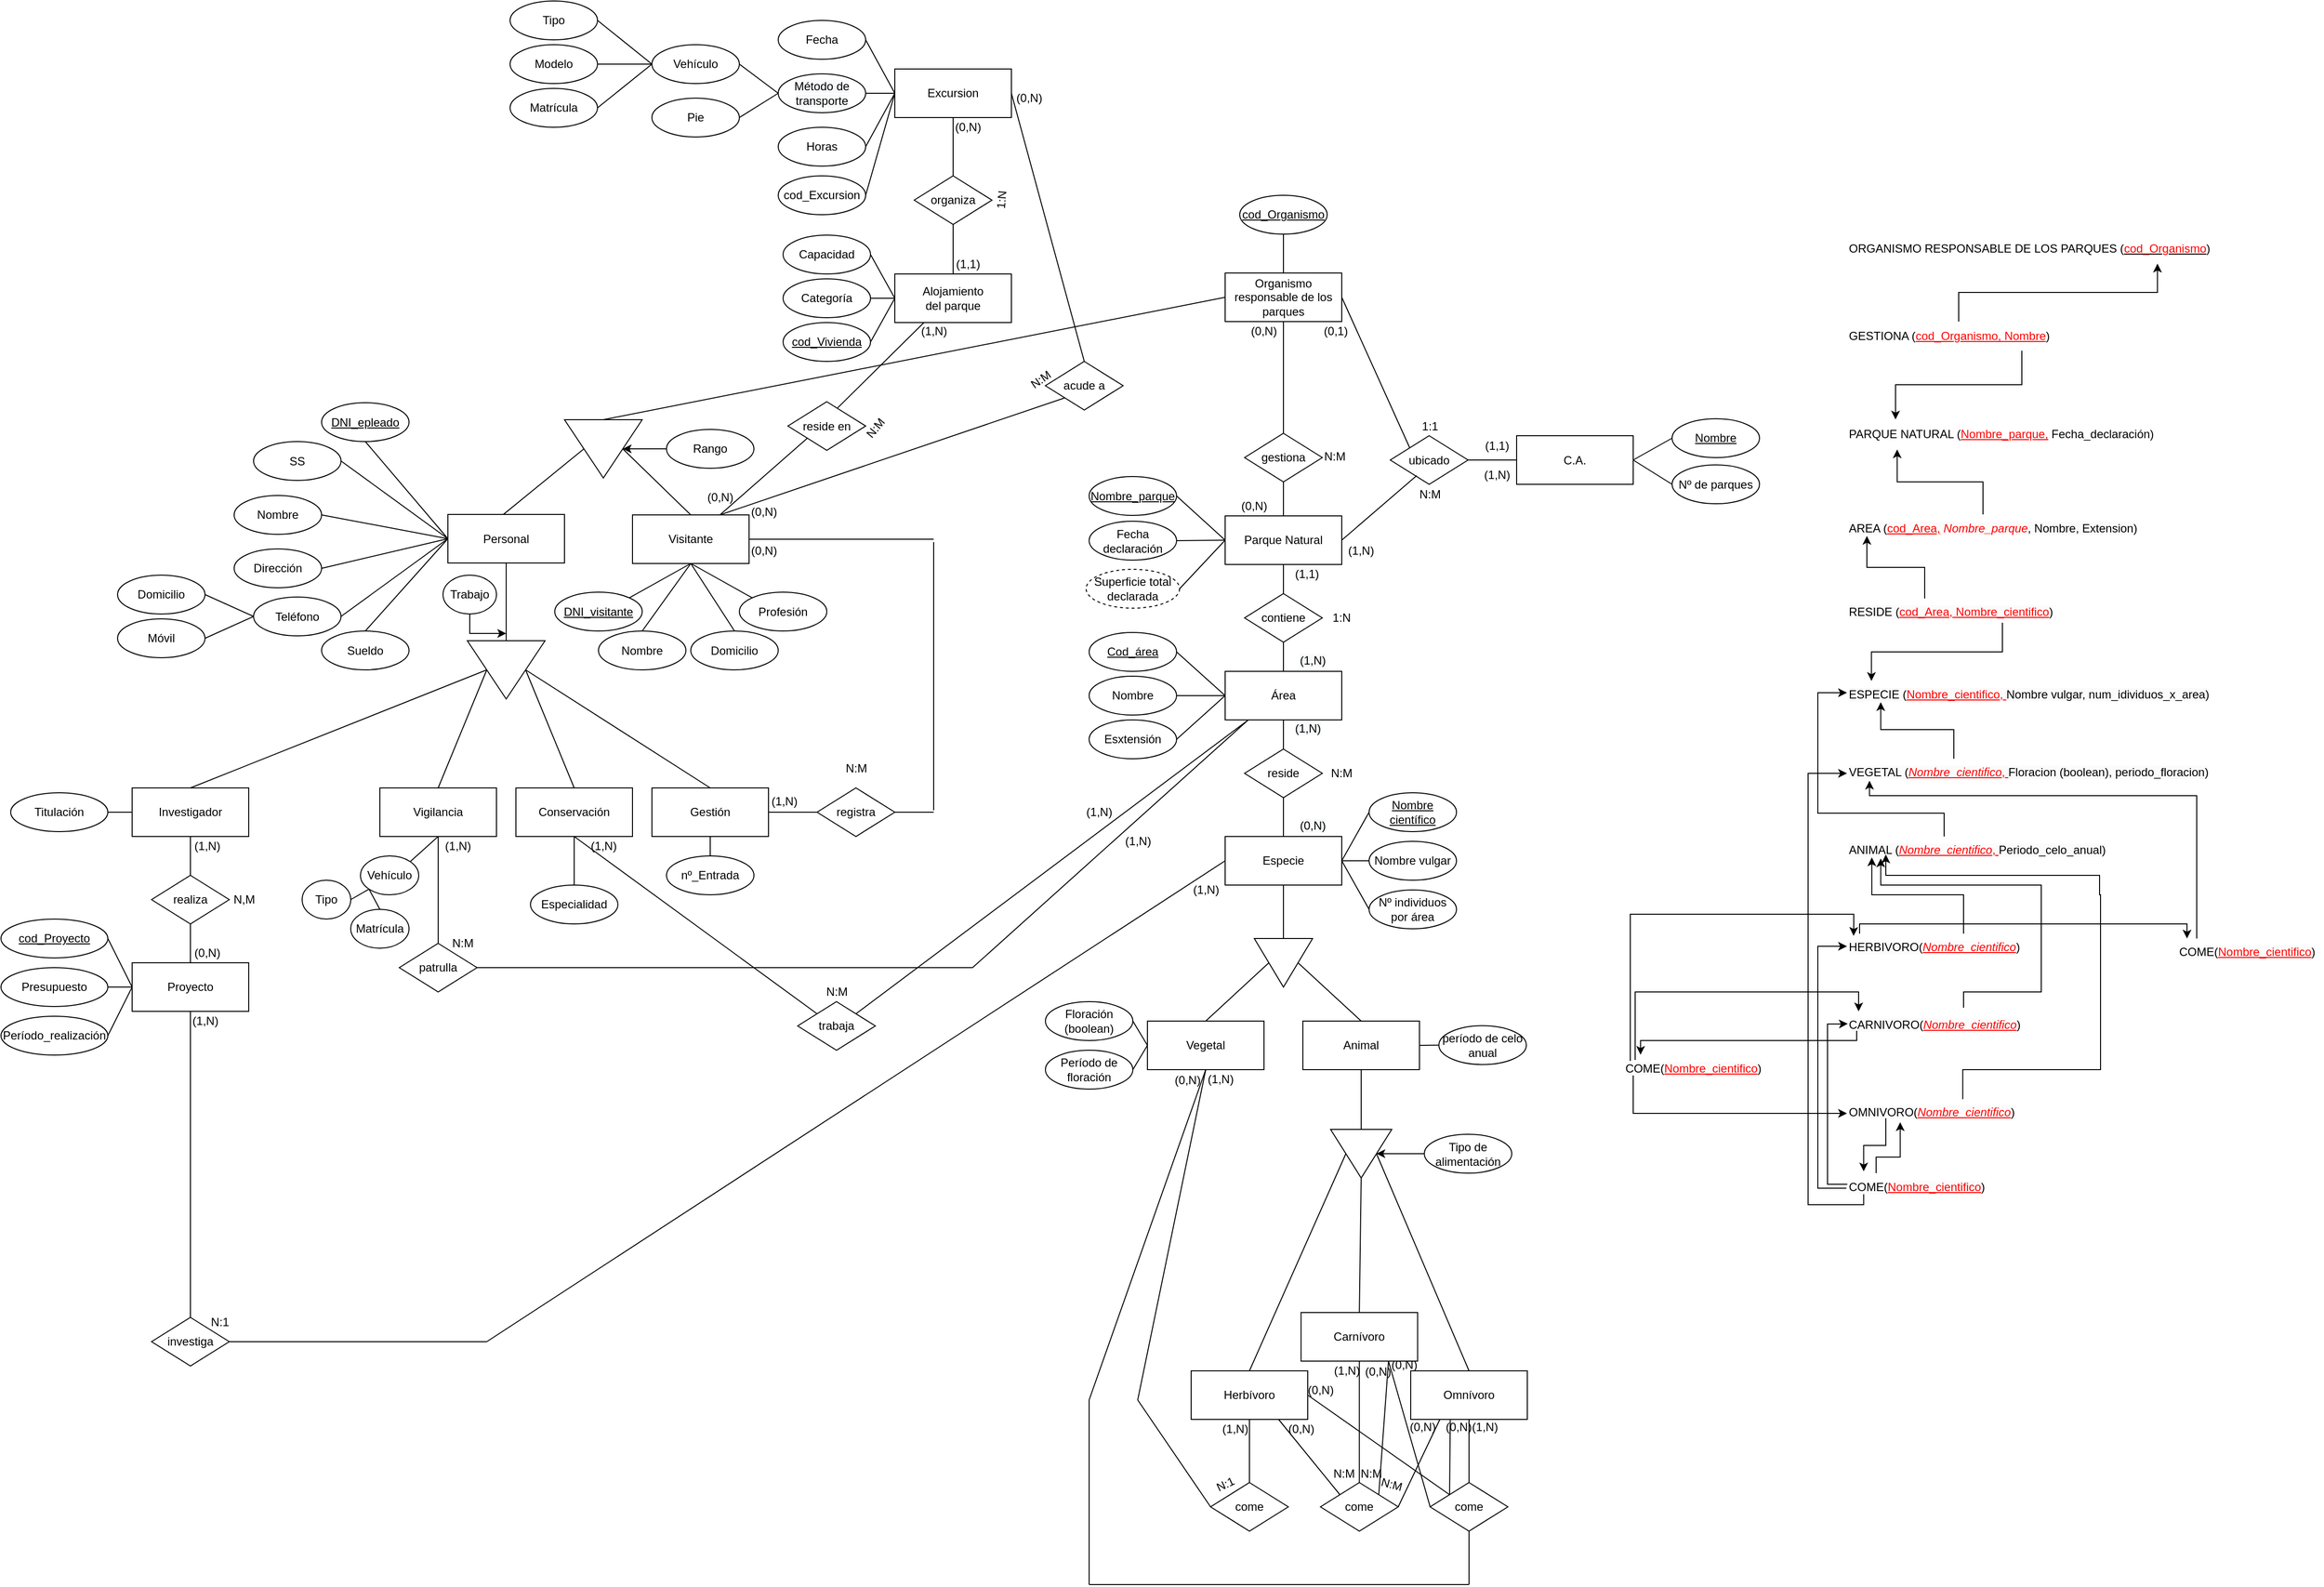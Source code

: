 <mxfile version="23.0.2" type="device">
  <diagram id="kgBCzmx0Qib1t_jQtQB2" name="Página-1">
    <mxGraphModel dx="2323" dy="4819" grid="1" gridSize="10" guides="1" tooltips="1" connect="1" arrows="1" fold="1" page="1" pageScale="1" pageWidth="900" pageHeight="2000" math="0" shadow="0">
      <root>
        <mxCell id="0" />
        <mxCell id="1" parent="0" />
        <mxCell id="z50yWBNJR16k5p2f0vmo-4" value="C.A." style="rounded=0;whiteSpace=wrap;html=1;" parent="1" vertex="1">
          <mxGeometry x="560" y="-1822.5" width="120" height="50" as="geometry" />
        </mxCell>
        <mxCell id="z50yWBNJR16k5p2f0vmo-20" value="&lt;u&gt;Nombre_parque&lt;/u&gt;" style="ellipse;whiteSpace=wrap;html=1;" parent="1" vertex="1">
          <mxGeometry x="120" y="-1780.5" width="90" height="40" as="geometry" />
        </mxCell>
        <mxCell id="z50yWBNJR16k5p2f0vmo-21" value="Fecha declaración" style="ellipse;whiteSpace=wrap;html=1;" parent="1" vertex="1">
          <mxGeometry x="120" y="-1734.5" width="90" height="40" as="geometry" />
        </mxCell>
        <mxCell id="z50yWBNJR16k5p2f0vmo-49" value="Parque Natural" style="rounded=0;whiteSpace=wrap;html=1;" parent="1" vertex="1">
          <mxGeometry x="260" y="-1740" width="120" height="50" as="geometry" />
        </mxCell>
        <mxCell id="z50yWBNJR16k5p2f0vmo-50" value="ubicado" style="rhombus;whiteSpace=wrap;html=1;" parent="1" vertex="1">
          <mxGeometry x="430" y="-1822.5" width="80" height="50" as="geometry" />
        </mxCell>
        <mxCell id="z50yWBNJR16k5p2f0vmo-51" value="N:M" style="text;html=1;strokeColor=none;fillColor=none;align=center;verticalAlign=middle;whiteSpace=wrap;rounded=0;" parent="1" vertex="1">
          <mxGeometry x="451" y="-1772.5" width="40" height="20" as="geometry" />
        </mxCell>
        <mxCell id="z50yWBNJR16k5p2f0vmo-52" value="(1,N)" style="text;html=1;strokeColor=none;fillColor=none;align=center;verticalAlign=middle;whiteSpace=wrap;rounded=0;" parent="1" vertex="1">
          <mxGeometry x="380" y="-1714" width="40" height="20" as="geometry" />
        </mxCell>
        <mxCell id="z50yWBNJR16k5p2f0vmo-54" value="Organismo responsable de los parques" style="rounded=0;whiteSpace=wrap;html=1;" parent="1" vertex="1">
          <mxGeometry x="260" y="-1990" width="120" height="50" as="geometry" />
        </mxCell>
        <mxCell id="z50yWBNJR16k5p2f0vmo-56" value="gestiona" style="rhombus;whiteSpace=wrap;html=1;" parent="1" vertex="1">
          <mxGeometry x="280" y="-1825" width="80" height="50" as="geometry" />
        </mxCell>
        <mxCell id="z50yWBNJR16k5p2f0vmo-60" value="1:1" style="text;html=1;strokeColor=none;fillColor=none;align=center;verticalAlign=middle;whiteSpace=wrap;rounded=0;" parent="1" vertex="1">
          <mxGeometry x="451" y="-1842.5" width="40" height="20" as="geometry" />
        </mxCell>
        <mxCell id="z50yWBNJR16k5p2f0vmo-61" value="" style="endArrow=none;html=1;exitX=1;exitY=0.5;exitDx=0;exitDy=0;entryX=0;entryY=0;entryDx=0;entryDy=0;" parent="1" source="z50yWBNJR16k5p2f0vmo-54" target="z50yWBNJR16k5p2f0vmo-50" edge="1">
          <mxGeometry width="50" height="50" relative="1" as="geometry">
            <mxPoint x="410" y="-1880" as="sourcePoint" />
            <mxPoint x="460" y="-1930" as="targetPoint" />
          </mxGeometry>
        </mxCell>
        <mxCell id="z50yWBNJR16k5p2f0vmo-62" value="" style="endArrow=none;html=1;exitX=1;exitY=0.5;exitDx=0;exitDy=0;entryX=0.34;entryY=0.82;entryDx=0;entryDy=0;entryPerimeter=0;" parent="1" source="z50yWBNJR16k5p2f0vmo-49" target="z50yWBNJR16k5p2f0vmo-50" edge="1">
          <mxGeometry width="50" height="50" relative="1" as="geometry">
            <mxPoint x="390" y="-1875" as="sourcePoint" />
            <mxPoint x="460" y="-1792.5" as="targetPoint" />
          </mxGeometry>
        </mxCell>
        <mxCell id="z50yWBNJR16k5p2f0vmo-63" value="" style="endArrow=none;html=1;exitX=1;exitY=0.5;exitDx=0;exitDy=0;entryX=0;entryY=0.5;entryDx=0;entryDy=0;" parent="1" source="z50yWBNJR16k5p2f0vmo-50" target="z50yWBNJR16k5p2f0vmo-4" edge="1">
          <mxGeometry width="50" height="50" relative="1" as="geometry">
            <mxPoint x="390" y="-1712.5" as="sourcePoint" />
            <mxPoint x="467.2" y="-1771.5" as="targetPoint" />
          </mxGeometry>
        </mxCell>
        <mxCell id="z50yWBNJR16k5p2f0vmo-64" value="N:M" style="text;html=1;strokeColor=none;fillColor=none;align=center;verticalAlign=middle;whiteSpace=wrap;rounded=0;" parent="1" vertex="1">
          <mxGeometry x="352.75" y="-1811" width="40" height="20" as="geometry" />
        </mxCell>
        <mxCell id="z50yWBNJR16k5p2f0vmo-68" value="(1,N)" style="text;html=1;strokeColor=none;fillColor=none;align=center;verticalAlign=middle;whiteSpace=wrap;rounded=0;" parent="1" vertex="1">
          <mxGeometry x="520" y="-1792.5" width="40" height="20" as="geometry" />
        </mxCell>
        <mxCell id="z50yWBNJR16k5p2f0vmo-69" value="(1,1)" style="text;html=1;strokeColor=none;fillColor=none;align=center;verticalAlign=middle;whiteSpace=wrap;rounded=0;" parent="1" vertex="1">
          <mxGeometry x="520" y="-1822.5" width="40" height="20" as="geometry" />
        </mxCell>
        <mxCell id="z50yWBNJR16k5p2f0vmo-70" value="(0,1)" style="text;html=1;strokeColor=none;fillColor=none;align=center;verticalAlign=middle;whiteSpace=wrap;rounded=0;" parent="1" vertex="1">
          <mxGeometry x="353.75" y="-1940" width="40" height="20" as="geometry" />
        </mxCell>
        <mxCell id="z50yWBNJR16k5p2f0vmo-74" value="" style="endArrow=none;html=1;exitX=0.5;exitY=1;exitDx=0;exitDy=0;entryX=0.5;entryY=0;entryDx=0;entryDy=0;" parent="1" source="z50yWBNJR16k5p2f0vmo-56" target="z50yWBNJR16k5p2f0vmo-49" edge="1">
          <mxGeometry width="50" height="50" relative="1" as="geometry">
            <mxPoint x="390" y="-1875" as="sourcePoint" />
            <mxPoint x="460" y="-1792.5" as="targetPoint" />
          </mxGeometry>
        </mxCell>
        <mxCell id="z50yWBNJR16k5p2f0vmo-76" value="(0,N)" style="text;html=1;strokeColor=none;fillColor=none;align=center;verticalAlign=middle;whiteSpace=wrap;rounded=0;" parent="1" vertex="1">
          <mxGeometry x="280" y="-1940" width="40" height="20" as="geometry" />
        </mxCell>
        <mxCell id="z50yWBNJR16k5p2f0vmo-77" value="(0,N)" style="text;html=1;strokeColor=none;fillColor=none;align=center;verticalAlign=middle;whiteSpace=wrap;rounded=0;" parent="1" vertex="1">
          <mxGeometry x="270" y="-1760" width="40" height="20" as="geometry" />
        </mxCell>
        <mxCell id="z50yWBNJR16k5p2f0vmo-78" value="Área" style="rounded=0;whiteSpace=wrap;html=1;" parent="1" vertex="1">
          <mxGeometry x="260" y="-1580" width="120" height="50" as="geometry" />
        </mxCell>
        <mxCell id="z50yWBNJR16k5p2f0vmo-79" value="contiene" style="rhombus;whiteSpace=wrap;html=1;" parent="1" vertex="1">
          <mxGeometry x="280" y="-1660" width="80" height="50" as="geometry" />
        </mxCell>
        <mxCell id="z50yWBNJR16k5p2f0vmo-86" value="" style="endArrow=none;html=1;exitX=0.5;exitY=1;exitDx=0;exitDy=0;" parent="1" source="z50yWBNJR16k5p2f0vmo-49" target="z50yWBNJR16k5p2f0vmo-79" edge="1">
          <mxGeometry width="50" height="50" relative="1" as="geometry">
            <mxPoint x="350" y="-1670" as="sourcePoint" />
            <mxPoint x="350" y="-1635" as="targetPoint" />
          </mxGeometry>
        </mxCell>
        <mxCell id="z50yWBNJR16k5p2f0vmo-87" value="" style="endArrow=none;html=1;exitX=0.5;exitY=1;exitDx=0;exitDy=0;entryX=0.5;entryY=0;entryDx=0;entryDy=0;" parent="1" source="z50yWBNJR16k5p2f0vmo-79" target="z50yWBNJR16k5p2f0vmo-78" edge="1">
          <mxGeometry width="50" height="50" relative="1" as="geometry">
            <mxPoint x="300" y="-1610" as="sourcePoint" />
            <mxPoint x="300" y="-1580" as="targetPoint" />
          </mxGeometry>
        </mxCell>
        <mxCell id="z50yWBNJR16k5p2f0vmo-88" value="Nombre" style="ellipse;whiteSpace=wrap;html=1;" parent="1" vertex="1">
          <mxGeometry x="120" y="-1575" width="90" height="40" as="geometry" />
        </mxCell>
        <mxCell id="z50yWBNJR16k5p2f0vmo-89" value="&lt;u&gt;Cod_área&lt;/u&gt;" style="ellipse;whiteSpace=wrap;html=1;" parent="1" vertex="1">
          <mxGeometry x="120" y="-1620" width="90" height="40" as="geometry" />
        </mxCell>
        <mxCell id="z50yWBNJR16k5p2f0vmo-90" value="Esxtensión" style="ellipse;whiteSpace=wrap;html=1;" parent="1" vertex="1">
          <mxGeometry x="120" y="-1530" width="90" height="40" as="geometry" />
        </mxCell>
        <mxCell id="z50yWBNJR16k5p2f0vmo-95" value="Nº de parques" style="ellipse;whiteSpace=wrap;html=1;" parent="1" vertex="1">
          <mxGeometry x="720" y="-1792.5" width="90" height="40" as="geometry" />
        </mxCell>
        <mxCell id="z50yWBNJR16k5p2f0vmo-96" value="&lt;u&gt;Nombre&lt;/u&gt;" style="ellipse;whiteSpace=wrap;html=1;" parent="1" vertex="1">
          <mxGeometry x="720" y="-1840" width="90" height="40" as="geometry" />
        </mxCell>
        <mxCell id="z50yWBNJR16k5p2f0vmo-98" value="" style="endArrow=none;html=1;exitX=0;exitY=0.5;exitDx=0;exitDy=0;entryX=1;entryY=0.5;entryDx=0;entryDy=0;" parent="1" source="z50yWBNJR16k5p2f0vmo-96" target="z50yWBNJR16k5p2f0vmo-4" edge="1">
          <mxGeometry width="50" height="50" relative="1" as="geometry">
            <mxPoint x="520" y="-1787.5" as="sourcePoint" />
            <mxPoint x="570" y="-1787.5" as="targetPoint" />
          </mxGeometry>
        </mxCell>
        <mxCell id="z50yWBNJR16k5p2f0vmo-99" value="" style="endArrow=none;html=1;exitX=0;exitY=0.5;exitDx=0;exitDy=0;entryX=1;entryY=0.5;entryDx=0;entryDy=0;" parent="1" source="z50yWBNJR16k5p2f0vmo-95" target="z50yWBNJR16k5p2f0vmo-4" edge="1">
          <mxGeometry width="50" height="50" relative="1" as="geometry">
            <mxPoint x="730" y="-1810" as="sourcePoint" />
            <mxPoint x="690" y="-1787.5" as="targetPoint" />
          </mxGeometry>
        </mxCell>
        <mxCell id="z50yWBNJR16k5p2f0vmo-100" value="" style="endArrow=none;html=1;exitX=1;exitY=0.5;exitDx=0;exitDy=0;entryX=0;entryY=0.5;entryDx=0;entryDy=0;" parent="1" source="z50yWBNJR16k5p2f0vmo-20" target="z50yWBNJR16k5p2f0vmo-49" edge="1">
          <mxGeometry width="50" height="50" relative="1" as="geometry">
            <mxPoint x="330" y="-1680" as="sourcePoint" />
            <mxPoint x="330" y="-1650" as="targetPoint" />
          </mxGeometry>
        </mxCell>
        <mxCell id="z50yWBNJR16k5p2f0vmo-101" value="" style="endArrow=none;html=1;exitX=1;exitY=0.5;exitDx=0;exitDy=0;entryX=0;entryY=0.5;entryDx=0;entryDy=0;" parent="1" source="z50yWBNJR16k5p2f0vmo-21" target="z50yWBNJR16k5p2f0vmo-49" edge="1">
          <mxGeometry width="50" height="50" relative="1" as="geometry">
            <mxPoint x="220.0" y="-1750.5" as="sourcePoint" />
            <mxPoint x="270" y="-1705" as="targetPoint" />
          </mxGeometry>
        </mxCell>
        <mxCell id="z50yWBNJR16k5p2f0vmo-102" value="" style="endArrow=none;html=1;exitX=1;exitY=0.5;exitDx=0;exitDy=0;entryX=0;entryY=0.5;entryDx=0;entryDy=0;" parent="1" source="iG1FulxF3jE_Rm0Ifzv--15" target="z50yWBNJR16k5p2f0vmo-49" edge="1">
          <mxGeometry width="50" height="50" relative="1" as="geometry">
            <mxPoint x="210" y="-1669.5" as="sourcePoint" />
            <mxPoint x="270" y="-1705" as="targetPoint" />
          </mxGeometry>
        </mxCell>
        <mxCell id="z50yWBNJR16k5p2f0vmo-103" value="" style="endArrow=none;html=1;exitX=1;exitY=0.5;exitDx=0;exitDy=0;entryX=0;entryY=0.5;entryDx=0;entryDy=0;" parent="1" source="z50yWBNJR16k5p2f0vmo-89" target="z50yWBNJR16k5p2f0vmo-78" edge="1">
          <mxGeometry width="50" height="50" relative="1" as="geometry">
            <mxPoint x="220.0" y="-1659.5" as="sourcePoint" />
            <mxPoint x="270" y="-1705" as="targetPoint" />
          </mxGeometry>
        </mxCell>
        <mxCell id="z50yWBNJR16k5p2f0vmo-104" value="" style="endArrow=none;html=1;exitX=1;exitY=0.5;exitDx=0;exitDy=0;entryX=0;entryY=0.5;entryDx=0;entryDy=0;" parent="1" source="z50yWBNJR16k5p2f0vmo-88" target="z50yWBNJR16k5p2f0vmo-78" edge="1">
          <mxGeometry width="50" height="50" relative="1" as="geometry">
            <mxPoint x="220.0" y="-1590" as="sourcePoint" />
            <mxPoint x="270" y="-1545" as="targetPoint" />
          </mxGeometry>
        </mxCell>
        <mxCell id="z50yWBNJR16k5p2f0vmo-105" value="" style="endArrow=none;html=1;exitX=1;exitY=0.5;exitDx=0;exitDy=0;entryX=0;entryY=0.5;entryDx=0;entryDy=0;" parent="1" source="z50yWBNJR16k5p2f0vmo-90" target="z50yWBNJR16k5p2f0vmo-78" edge="1">
          <mxGeometry width="50" height="50" relative="1" as="geometry">
            <mxPoint x="220.0" y="-1545" as="sourcePoint" />
            <mxPoint x="270" y="-1545" as="targetPoint" />
          </mxGeometry>
        </mxCell>
        <mxCell id="z50yWBNJR16k5p2f0vmo-106" value="reside" style="rhombus;whiteSpace=wrap;html=1;" parent="1" vertex="1">
          <mxGeometry x="280" y="-1500" width="80" height="50" as="geometry" />
        </mxCell>
        <mxCell id="z50yWBNJR16k5p2f0vmo-107" value="Especie" style="rounded=0;whiteSpace=wrap;html=1;" parent="1" vertex="1">
          <mxGeometry x="260" y="-1410" width="120" height="50" as="geometry" />
        </mxCell>
        <mxCell id="z50yWBNJR16k5p2f0vmo-108" value="" style="triangle;whiteSpace=wrap;html=1;fillColor=#FFFFFF;rotation=90;" parent="1" vertex="1">
          <mxGeometry x="295" y="-1310" width="50" height="60" as="geometry" />
        </mxCell>
        <mxCell id="z50yWBNJR16k5p2f0vmo-109" value="Vegetal" style="rounded=0;whiteSpace=wrap;html=1;" parent="1" vertex="1">
          <mxGeometry x="180" y="-1220" width="120" height="50" as="geometry" />
        </mxCell>
        <mxCell id="z50yWBNJR16k5p2f0vmo-110" value="Animal" style="rounded=0;whiteSpace=wrap;html=1;" parent="1" vertex="1">
          <mxGeometry x="340" y="-1220" width="120" height="50" as="geometry" />
        </mxCell>
        <mxCell id="z50yWBNJR16k5p2f0vmo-111" value="" style="endArrow=none;html=1;entryX=0.5;entryY=1;entryDx=0;entryDy=0;exitX=0;exitY=0.5;exitDx=0;exitDy=0;" parent="1" source="z50yWBNJR16k5p2f0vmo-108" target="z50yWBNJR16k5p2f0vmo-107" edge="1">
          <mxGeometry width="50" height="50" relative="1" as="geometry">
            <mxPoint x="200" y="-1250" as="sourcePoint" />
            <mxPoint x="250" y="-1300" as="targetPoint" />
          </mxGeometry>
        </mxCell>
        <mxCell id="z50yWBNJR16k5p2f0vmo-112" value="" style="endArrow=none;html=1;entryX=0.5;entryY=0;entryDx=0;entryDy=0;exitX=0.5;exitY=1;exitDx=0;exitDy=0;" parent="1" source="z50yWBNJR16k5p2f0vmo-108" target="z50yWBNJR16k5p2f0vmo-109" edge="1">
          <mxGeometry width="50" height="50" relative="1" as="geometry">
            <mxPoint x="330.0" y="-1295" as="sourcePoint" />
            <mxPoint x="330.0" y="-1350" as="targetPoint" />
          </mxGeometry>
        </mxCell>
        <mxCell id="z50yWBNJR16k5p2f0vmo-113" value="" style="endArrow=none;html=1;entryX=0.5;entryY=0;entryDx=0;entryDy=0;exitX=0.5;exitY=0;exitDx=0;exitDy=0;" parent="1" source="z50yWBNJR16k5p2f0vmo-110" target="z50yWBNJR16k5p2f0vmo-108" edge="1">
          <mxGeometry width="50" height="50" relative="1" as="geometry">
            <mxPoint x="315.0" y="-1270" as="sourcePoint" />
            <mxPoint x="250.0" y="-1210" as="targetPoint" />
          </mxGeometry>
        </mxCell>
        <mxCell id="z50yWBNJR16k5p2f0vmo-114" value="" style="endArrow=none;html=1;entryX=0.5;entryY=1;entryDx=0;entryDy=0;exitX=0.5;exitY=0;exitDx=0;exitDy=0;" parent="1" source="z50yWBNJR16k5p2f0vmo-107" target="z50yWBNJR16k5p2f0vmo-106" edge="1">
          <mxGeometry width="50" height="50" relative="1" as="geometry">
            <mxPoint x="330.0" y="-1295" as="sourcePoint" />
            <mxPoint x="330.0" y="-1350" as="targetPoint" />
          </mxGeometry>
        </mxCell>
        <mxCell id="z50yWBNJR16k5p2f0vmo-115" value="" style="endArrow=none;html=1;entryX=0.5;entryY=1;entryDx=0;entryDy=0;exitX=0.5;exitY=0;exitDx=0;exitDy=0;" parent="1" source="z50yWBNJR16k5p2f0vmo-106" target="z50yWBNJR16k5p2f0vmo-78" edge="1">
          <mxGeometry width="50" height="50" relative="1" as="geometry">
            <mxPoint x="330.0" y="-1400" as="sourcePoint" />
            <mxPoint x="330.0" y="-1440" as="targetPoint" />
          </mxGeometry>
        </mxCell>
        <mxCell id="z50yWBNJR16k5p2f0vmo-116" value="&lt;u&gt;Nombre científico&lt;/u&gt;" style="ellipse;whiteSpace=wrap;html=1;" parent="1" vertex="1">
          <mxGeometry x="408.13" y="-1455" width="90" height="40" as="geometry" />
        </mxCell>
        <mxCell id="z50yWBNJR16k5p2f0vmo-117" value="Nombre vulgar" style="ellipse;whiteSpace=wrap;html=1;" parent="1" vertex="1">
          <mxGeometry x="408.13" y="-1405" width="90" height="40" as="geometry" />
        </mxCell>
        <mxCell id="z50yWBNJR16k5p2f0vmo-118" value="Nº individuos por área" style="ellipse;whiteSpace=wrap;html=1;" parent="1" vertex="1">
          <mxGeometry x="408.13" y="-1355" width="90" height="40" as="geometry" />
        </mxCell>
        <mxCell id="z50yWBNJR16k5p2f0vmo-119" value="Floración (boolean)" style="ellipse;whiteSpace=wrap;html=1;" parent="1" vertex="1">
          <mxGeometry x="75" y="-1240" width="90" height="40" as="geometry" />
        </mxCell>
        <mxCell id="z50yWBNJR16k5p2f0vmo-120" value="Período de floración" style="ellipse;whiteSpace=wrap;html=1;" parent="1" vertex="1">
          <mxGeometry x="75" y="-1190" width="90" height="40" as="geometry" />
        </mxCell>
        <mxCell id="z50yWBNJR16k5p2f0vmo-123" value="Carnívoro" style="rounded=0;whiteSpace=wrap;html=1;" parent="1" vertex="1">
          <mxGeometry x="338.12" y="-920" width="120" height="50" as="geometry" />
        </mxCell>
        <mxCell id="z50yWBNJR16k5p2f0vmo-126" value="" style="triangle;whiteSpace=wrap;html=1;fillColor=#FFFFFF;rotation=90;" parent="1" vertex="1">
          <mxGeometry x="375" y="-1115" width="50" height="63" as="geometry" />
        </mxCell>
        <mxCell id="mLNLVv8V4u3EioNPbxyL-1" style="edgeStyle=orthogonalEdgeStyle;rounded=0;orthogonalLoop=1;jettySize=auto;html=1;entryX=0.5;entryY=0;entryDx=0;entryDy=0;" parent="1" source="z50yWBNJR16k5p2f0vmo-127" target="z50yWBNJR16k5p2f0vmo-126" edge="1">
          <mxGeometry relative="1" as="geometry" />
        </mxCell>
        <mxCell id="z50yWBNJR16k5p2f0vmo-127" value="Tipo de alimentación" style="ellipse;whiteSpace=wrap;html=1;" parent="1" vertex="1">
          <mxGeometry x="465" y="-1103.5" width="90" height="40" as="geometry" />
        </mxCell>
        <mxCell id="z50yWBNJR16k5p2f0vmo-128" value="Herbívoro" style="rounded=0;whiteSpace=wrap;html=1;" parent="1" vertex="1">
          <mxGeometry x="225" y="-860" width="120" height="50" as="geometry" />
        </mxCell>
        <mxCell id="z50yWBNJR16k5p2f0vmo-129" value="Omnívoro" style="rounded=0;whiteSpace=wrap;html=1;" parent="1" vertex="1">
          <mxGeometry x="451" y="-860" width="120" height="50" as="geometry" />
        </mxCell>
        <mxCell id="z50yWBNJR16k5p2f0vmo-130" value="" style="endArrow=none;html=1;entryX=0;entryY=0.5;entryDx=0;entryDy=0;exitX=0.5;exitY=1;exitDx=0;exitDy=0;" parent="1" source="z50yWBNJR16k5p2f0vmo-110" target="z50yWBNJR16k5p2f0vmo-126" edge="1">
          <mxGeometry width="50" height="50" relative="1" as="geometry">
            <mxPoint x="322.5" y="-1110" as="sourcePoint" />
            <mxPoint x="257.5" y="-1050" as="targetPoint" />
          </mxGeometry>
        </mxCell>
        <mxCell id="z50yWBNJR16k5p2f0vmo-131" value="" style="endArrow=none;html=1;entryX=0.5;entryY=0;entryDx=0;entryDy=0;exitX=0.5;exitY=0;exitDx=0;exitDy=0;" parent="1" source="z50yWBNJR16k5p2f0vmo-126" target="z50yWBNJR16k5p2f0vmo-129" edge="1">
          <mxGeometry width="50" height="50" relative="1" as="geometry">
            <mxPoint x="410.0" y="-1160" as="sourcePoint" />
            <mxPoint x="465.0" y="-1105" as="targetPoint" />
          </mxGeometry>
        </mxCell>
        <mxCell id="z50yWBNJR16k5p2f0vmo-132" value="" style="endArrow=none;html=1;entryX=0.5;entryY=0;entryDx=0;entryDy=0;exitX=1;exitY=0.5;exitDx=0;exitDy=0;" parent="1" source="z50yWBNJR16k5p2f0vmo-126" target="z50yWBNJR16k5p2f0vmo-123" edge="1">
          <mxGeometry width="50" height="50" relative="1" as="geometry">
            <mxPoint x="480.0" y="-1080" as="sourcePoint" />
            <mxPoint x="550" y="-1055" as="targetPoint" />
          </mxGeometry>
        </mxCell>
        <mxCell id="z50yWBNJR16k5p2f0vmo-133" value="" style="endArrow=none;html=1;entryX=0.5;entryY=0;entryDx=0;entryDy=0;exitX=0.5;exitY=1;exitDx=0;exitDy=0;" parent="1" source="z50yWBNJR16k5p2f0vmo-126" target="z50yWBNJR16k5p2f0vmo-128" edge="1">
          <mxGeometry width="50" height="50" relative="1" as="geometry">
            <mxPoint x="480.0" y="-1080" as="sourcePoint" />
            <mxPoint x="550" y="-985" as="targetPoint" />
          </mxGeometry>
        </mxCell>
        <mxCell id="mLNLVv8V4u3EioNPbxyL-7" value="" style="endArrow=none;html=1;entryX=0.5;entryY=1;entryDx=0;entryDy=0;exitX=0.5;exitY=0;exitDx=0;exitDy=0;" parent="1" source="9sEx2es10_jGoibKuPba-1" target="z50yWBNJR16k5p2f0vmo-128" edge="1">
          <mxGeometry width="50" height="50" relative="1" as="geometry">
            <mxPoint x="285" y="-770" as="sourcePoint" />
            <mxPoint x="208.12" y="-770" as="targetPoint" />
          </mxGeometry>
        </mxCell>
        <mxCell id="mLNLVv8V4u3EioNPbxyL-8" value="" style="endArrow=none;html=1;entryX=0.5;entryY=1;entryDx=0;entryDy=0;exitX=0.5;exitY=0;exitDx=0;exitDy=0;" parent="1" source="9sEx2es10_jGoibKuPba-2" target="z50yWBNJR16k5p2f0vmo-123" edge="1">
          <mxGeometry width="50" height="50" relative="1" as="geometry">
            <mxPoint x="398.12" y="-670" as="sourcePoint" />
            <mxPoint x="323.12" y="-790" as="targetPoint" />
          </mxGeometry>
        </mxCell>
        <mxCell id="mLNLVv8V4u3EioNPbxyL-9" value="" style="endArrow=none;html=1;entryX=0.5;entryY=1;entryDx=0;entryDy=0;exitX=0.5;exitY=0;exitDx=0;exitDy=0;" parent="1" source="9sEx2es10_jGoibKuPba-3" target="z50yWBNJR16k5p2f0vmo-129" edge="1">
          <mxGeometry width="50" height="50" relative="1" as="geometry">
            <mxPoint x="511.005" y="-770" as="sourcePoint" />
            <mxPoint x="408.12" y="-860" as="targetPoint" />
          </mxGeometry>
        </mxCell>
        <mxCell id="mLNLVv8V4u3EioNPbxyL-11" value="" style="endArrow=none;html=1;exitX=1;exitY=0.5;exitDx=0;exitDy=0;entryX=0;entryY=0.5;entryDx=0;entryDy=0;" parent="1" source="z50yWBNJR16k5p2f0vmo-107" target="z50yWBNJR16k5p2f0vmo-116" edge="1">
          <mxGeometry width="50" height="50" relative="1" as="geometry">
            <mxPoint x="580" y="-1430" as="sourcePoint" />
            <mxPoint x="630" y="-1480" as="targetPoint" />
          </mxGeometry>
        </mxCell>
        <mxCell id="mLNLVv8V4u3EioNPbxyL-12" value="" style="endArrow=none;html=1;exitX=1;exitY=0.5;exitDx=0;exitDy=0;entryX=0;entryY=0.5;entryDx=0;entryDy=0;" parent="1" source="z50yWBNJR16k5p2f0vmo-107" target="z50yWBNJR16k5p2f0vmo-117" edge="1">
          <mxGeometry width="50" height="50" relative="1" as="geometry">
            <mxPoint x="390" y="-1375" as="sourcePoint" />
            <mxPoint x="420" y="-1420" as="targetPoint" />
          </mxGeometry>
        </mxCell>
        <mxCell id="mLNLVv8V4u3EioNPbxyL-13" value="" style="endArrow=none;html=1;exitX=1;exitY=0.5;exitDx=0;exitDy=0;entryX=0;entryY=0.5;entryDx=0;entryDy=0;" parent="1" source="z50yWBNJR16k5p2f0vmo-107" target="z50yWBNJR16k5p2f0vmo-118" edge="1">
          <mxGeometry width="50" height="50" relative="1" as="geometry">
            <mxPoint x="390" y="-1375" as="sourcePoint" />
            <mxPoint x="420" y="-1370" as="targetPoint" />
          </mxGeometry>
        </mxCell>
        <mxCell id="mLNLVv8V4u3EioNPbxyL-14" value="" style="endArrow=none;html=1;entryX=1;entryY=0.5;entryDx=0;entryDy=0;exitX=0;exitY=0.5;exitDx=0;exitDy=0;" parent="1" source="z50yWBNJR16k5p2f0vmo-109" target="z50yWBNJR16k5p2f0vmo-119" edge="1">
          <mxGeometry width="50" height="50" relative="1" as="geometry">
            <mxPoint x="315" y="-1270" as="sourcePoint" />
            <mxPoint x="250" y="-1210" as="targetPoint" />
          </mxGeometry>
        </mxCell>
        <mxCell id="mLNLVv8V4u3EioNPbxyL-15" value="" style="endArrow=none;html=1;entryX=1;entryY=0.5;entryDx=0;entryDy=0;exitX=0;exitY=0.5;exitDx=0;exitDy=0;" parent="1" source="z50yWBNJR16k5p2f0vmo-109" target="z50yWBNJR16k5p2f0vmo-120" edge="1">
          <mxGeometry width="50" height="50" relative="1" as="geometry">
            <mxPoint x="190" y="-1185" as="sourcePoint" />
            <mxPoint x="170" y="-1210" as="targetPoint" />
          </mxGeometry>
        </mxCell>
        <mxCell id="mLNLVv8V4u3EioNPbxyL-16" value="1:N" style="text;html=1;strokeColor=none;fillColor=none;align=center;verticalAlign=middle;whiteSpace=wrap;rounded=0;" parent="1" vertex="1">
          <mxGeometry x="360" y="-1645" width="40" height="20" as="geometry" />
        </mxCell>
        <mxCell id="mLNLVv8V4u3EioNPbxyL-17" value="&lt;span style=&quot;color: rgb(0 , 0 , 0) ; font-family: &amp;#34;helvetica&amp;#34; ; font-size: 12px ; font-style: normal ; font-weight: 400 ; letter-spacing: normal ; text-align: center ; text-indent: 0px ; text-transform: none ; word-spacing: 0px ; background-color: rgb(248 , 249 , 250) ; display: inline ; float: none&quot;&gt;(1,1)&lt;/span&gt;" style="text;whiteSpace=wrap;html=1;" parent="1" vertex="1">
          <mxGeometry x="330" y="-1694.5" width="50" height="30" as="geometry" />
        </mxCell>
        <mxCell id="mLNLVv8V4u3EioNPbxyL-18" value="&lt;span style=&quot;color: rgb(0, 0, 0); font-family: helvetica; font-size: 12px; font-style: normal; font-weight: 400; letter-spacing: normal; text-align: center; text-indent: 0px; text-transform: none; word-spacing: 0px; background-color: rgb(248, 249, 250); display: inline; float: none;&quot;&gt;(1,N)&lt;/span&gt;" style="text;whiteSpace=wrap;html=1;" parent="1" vertex="1">
          <mxGeometry x="335.12" y="-1605" width="50" height="30" as="geometry" />
        </mxCell>
        <mxCell id="mLNLVv8V4u3EioNPbxyL-19" value="N:M" style="text;html=1;strokeColor=none;fillColor=none;align=center;verticalAlign=middle;whiteSpace=wrap;rounded=0;" parent="1" vertex="1">
          <mxGeometry x="360" y="-1485" width="40" height="20" as="geometry" />
        </mxCell>
        <mxCell id="mLNLVv8V4u3EioNPbxyL-20" value="&lt;span style=&quot;color: rgb(0, 0, 0); font-family: helvetica; font-size: 12px; font-style: normal; font-weight: 400; letter-spacing: normal; text-align: center; text-indent: 0px; text-transform: none; word-spacing: 0px; background-color: rgb(248, 249, 250); display: inline; float: none;&quot;&gt;(1,N)&lt;/span&gt;" style="text;whiteSpace=wrap;html=1;" parent="1" vertex="1">
          <mxGeometry x="330" y="-1535" width="50" height="30" as="geometry" />
        </mxCell>
        <mxCell id="mLNLVv8V4u3EioNPbxyL-21" value="&lt;span style=&quot;color: rgb(0 , 0 , 0) ; font-family: &amp;#34;helvetica&amp;#34; ; font-size: 12px ; font-style: normal ; font-weight: 400 ; letter-spacing: normal ; text-align: center ; text-indent: 0px ; text-transform: none ; word-spacing: 0px ; background-color: rgb(248 , 249 , 250) ; display: inline ; float: none&quot;&gt;(0,N)&lt;/span&gt;" style="text;whiteSpace=wrap;html=1;" parent="1" vertex="1">
          <mxGeometry x="335.12" y="-1435" width="50" height="30" as="geometry" />
        </mxCell>
        <mxCell id="mLNLVv8V4u3EioNPbxyL-25" value="" style="endArrow=none;html=1;exitX=1;exitY=0;exitDx=0;exitDy=0;entryX=0.5;entryY=0;entryDx=0;entryDy=0;" parent="1" source="z50yWBNJR16k5p2f0vmo-76" target="z50yWBNJR16k5p2f0vmo-56" edge="1">
          <mxGeometry width="50" height="50" relative="1" as="geometry">
            <mxPoint x="330" y="-1765" as="sourcePoint" />
            <mxPoint x="330" y="-1730" as="targetPoint" />
          </mxGeometry>
        </mxCell>
        <mxCell id="mLNLVv8V4u3EioNPbxyL-28" value="" style="endArrow=none;html=1;exitX=0.468;exitY=0.016;exitDx=0;exitDy=0;exitPerimeter=0;entryX=0.5;entryY=1;entryDx=0;entryDy=0;" parent="1" source="mLNLVv8V4u3EioNPbxyL-29" target="mLNLVv8V4u3EioNPbxyL-31" edge="1">
          <mxGeometry width="50" height="50" relative="1" as="geometry">
            <mxPoint x="-370" y="-1761.5" as="sourcePoint" />
            <mxPoint x="-80" y="-1951.5" as="targetPoint" />
          </mxGeometry>
        </mxCell>
        <mxCell id="mLNLVv8V4u3EioNPbxyL-29" value="Personal" style="rounded=0;whiteSpace=wrap;html=1;" parent="1" vertex="1">
          <mxGeometry x="-540" y="-1741.5" width="120" height="50" as="geometry" />
        </mxCell>
        <mxCell id="mLNLVv8V4u3EioNPbxyL-30" value="Visitante" style="rounded=0;whiteSpace=wrap;html=1;" parent="1" vertex="1">
          <mxGeometry x="-350" y="-1741" width="120" height="50" as="geometry" />
        </mxCell>
        <mxCell id="mLNLVv8V4u3EioNPbxyL-31" value="" style="triangle;whiteSpace=wrap;html=1;rotation=90;" parent="1" vertex="1">
          <mxGeometry x="-410" y="-1849" width="60" height="80" as="geometry" />
        </mxCell>
        <mxCell id="mLNLVv8V4u3EioNPbxyL-32" value="" style="endArrow=none;html=1;entryX=0;entryY=0.5;entryDx=0;entryDy=0;exitX=0;exitY=0.5;exitDx=0;exitDy=0;" parent="1" source="mLNLVv8V4u3EioNPbxyL-31" target="z50yWBNJR16k5p2f0vmo-54" edge="1">
          <mxGeometry width="50" height="50" relative="1" as="geometry">
            <mxPoint y="-1750" as="sourcePoint" />
            <mxPoint x="50" y="-1800" as="targetPoint" />
          </mxGeometry>
        </mxCell>
        <mxCell id="mLNLVv8V4u3EioNPbxyL-33" value="" style="endArrow=none;html=1;exitX=0.5;exitY=0;exitDx=0;exitDy=0;entryX=0.5;entryY=0;entryDx=0;entryDy=0;" parent="1" source="mLNLVv8V4u3EioNPbxyL-30" target="mLNLVv8V4u3EioNPbxyL-31" edge="1">
          <mxGeometry width="50" height="50" relative="1" as="geometry">
            <mxPoint x="-473.84" y="-1730.7" as="sourcePoint" />
            <mxPoint x="-250" y="-1878.5" as="targetPoint" />
          </mxGeometry>
        </mxCell>
        <mxCell id="z7jLJnrWV837_76viKWg-1" value="Nombre" style="ellipse;whiteSpace=wrap;html=1;" parent="1" vertex="1">
          <mxGeometry x="-760" y="-1761" width="90" height="40" as="geometry" />
        </mxCell>
        <mxCell id="z7jLJnrWV837_76viKWg-2" value="Dirección" style="ellipse;whiteSpace=wrap;html=1;" parent="1" vertex="1">
          <mxGeometry x="-760" y="-1706" width="90" height="40" as="geometry" />
        </mxCell>
        <mxCell id="z7jLJnrWV837_76viKWg-3" value="Teléfono" style="ellipse;whiteSpace=wrap;html=1;" parent="1" vertex="1">
          <mxGeometry x="-740" y="-1656.5" width="90" height="40" as="geometry" />
        </mxCell>
        <mxCell id="z7jLJnrWV837_76viKWg-4" value="Domicilio" style="ellipse;whiteSpace=wrap;html=1;" parent="1" vertex="1">
          <mxGeometry x="-880" y="-1679" width="90" height="40" as="geometry" />
        </mxCell>
        <mxCell id="z7jLJnrWV837_76viKWg-5" value="Móvil" style="ellipse;whiteSpace=wrap;html=1;" parent="1" vertex="1">
          <mxGeometry x="-880" y="-1634" width="90" height="40" as="geometry" />
        </mxCell>
        <mxCell id="z7jLJnrWV837_76viKWg-6" value="Sueldo" style="ellipse;whiteSpace=wrap;html=1;" parent="1" vertex="1">
          <mxGeometry x="-670" y="-1621.5" width="90" height="40" as="geometry" />
        </mxCell>
        <mxCell id="z7jLJnrWV837_76viKWg-7" value="SS" style="ellipse;whiteSpace=wrap;html=1;" parent="1" vertex="1">
          <mxGeometry x="-740" y="-1816.5" width="90" height="40" as="geometry" />
        </mxCell>
        <mxCell id="z7jLJnrWV837_76viKWg-8" value="&lt;u&gt;DNI_epleado&lt;/u&gt;" style="ellipse;whiteSpace=wrap;html=1;" parent="1" vertex="1">
          <mxGeometry x="-670" y="-1856.5" width="90" height="40" as="geometry" />
        </mxCell>
        <mxCell id="z7jLJnrWV837_76viKWg-9" value="" style="endArrow=none;html=1;exitX=0.5;exitY=1;exitDx=0;exitDy=0;entryX=0;entryY=0.5;entryDx=0;entryDy=0;" parent="1" source="z7jLJnrWV837_76viKWg-8" target="mLNLVv8V4u3EioNPbxyL-29" edge="1">
          <mxGeometry width="50" height="50" relative="1" as="geometry">
            <mxPoint x="-473.84" y="-1730.7" as="sourcePoint" />
            <mxPoint x="-390" y="-1799" as="targetPoint" />
          </mxGeometry>
        </mxCell>
        <mxCell id="z7jLJnrWV837_76viKWg-10" value="" style="endArrow=none;html=1;exitX=1;exitY=0.5;exitDx=0;exitDy=0;entryX=0;entryY=0.5;entryDx=0;entryDy=0;" parent="1" source="z7jLJnrWV837_76viKWg-7" target="mLNLVv8V4u3EioNPbxyL-29" edge="1">
          <mxGeometry width="50" height="50" relative="1" as="geometry">
            <mxPoint x="-615" y="-1806.5" as="sourcePoint" />
            <mxPoint x="-570" y="-1706.5" as="targetPoint" />
          </mxGeometry>
        </mxCell>
        <mxCell id="z7jLJnrWV837_76viKWg-11" value="" style="endArrow=none;html=1;exitX=0;exitY=0.5;exitDx=0;exitDy=0;entryX=1;entryY=0.5;entryDx=0;entryDy=0;" parent="1" source="mLNLVv8V4u3EioNPbxyL-29" target="z7jLJnrWV837_76viKWg-1" edge="1">
          <mxGeometry width="50" height="50" relative="1" as="geometry">
            <mxPoint x="-640" y="-1786.5" as="sourcePoint" />
            <mxPoint x="-530" y="-1706.5" as="targetPoint" />
          </mxGeometry>
        </mxCell>
        <mxCell id="z7jLJnrWV837_76viKWg-12" value="" style="endArrow=none;html=1;exitX=1;exitY=0.5;exitDx=0;exitDy=0;entryX=0;entryY=0.5;entryDx=0;entryDy=0;" parent="1" source="z7jLJnrWV837_76viKWg-2" target="mLNLVv8V4u3EioNPbxyL-29" edge="1">
          <mxGeometry width="50" height="50" relative="1" as="geometry">
            <mxPoint x="-530" y="-1706.5" as="sourcePoint" />
            <mxPoint x="-660" y="-1731" as="targetPoint" />
          </mxGeometry>
        </mxCell>
        <mxCell id="z7jLJnrWV837_76viKWg-13" value="" style="endArrow=none;html=1;exitX=0;exitY=0.5;exitDx=0;exitDy=0;entryX=1;entryY=0.5;entryDx=0;entryDy=0;" parent="1" source="mLNLVv8V4u3EioNPbxyL-29" target="z7jLJnrWV837_76viKWg-3" edge="1">
          <mxGeometry width="50" height="50" relative="1" as="geometry">
            <mxPoint x="-660" y="-1676" as="sourcePoint" />
            <mxPoint x="-530" y="-1706.5" as="targetPoint" />
          </mxGeometry>
        </mxCell>
        <mxCell id="z7jLJnrWV837_76viKWg-14" value="" style="endArrow=none;html=1;exitX=0.5;exitY=0;exitDx=0;exitDy=0;entryX=0;entryY=0.5;entryDx=0;entryDy=0;" parent="1" source="z7jLJnrWV837_76viKWg-6" target="mLNLVv8V4u3EioNPbxyL-29" edge="1">
          <mxGeometry width="50" height="50" relative="1" as="geometry">
            <mxPoint x="-530" y="-1706.5" as="sourcePoint" />
            <mxPoint x="-640" y="-1626.5" as="targetPoint" />
          </mxGeometry>
        </mxCell>
        <mxCell id="z7jLJnrWV837_76viKWg-15" value="" style="endArrow=none;html=1;exitX=1;exitY=0.5;exitDx=0;exitDy=0;entryX=0;entryY=0.5;entryDx=0;entryDy=0;" parent="1" source="z7jLJnrWV837_76viKWg-4" target="z7jLJnrWV837_76viKWg-3" edge="1">
          <mxGeometry width="50" height="50" relative="1" as="geometry">
            <mxPoint x="-660" y="-1676" as="sourcePoint" />
            <mxPoint x="-530" y="-1706.5" as="targetPoint" />
          </mxGeometry>
        </mxCell>
        <mxCell id="z7jLJnrWV837_76viKWg-16" value="" style="endArrow=none;html=1;exitX=1;exitY=0.5;exitDx=0;exitDy=0;entryX=0;entryY=0.5;entryDx=0;entryDy=0;" parent="1" source="z7jLJnrWV837_76viKWg-5" target="z7jLJnrWV837_76viKWg-3" edge="1">
          <mxGeometry width="50" height="50" relative="1" as="geometry">
            <mxPoint x="-810" y="-1649" as="sourcePoint" />
            <mxPoint x="-730" y="-1626.5" as="targetPoint" />
          </mxGeometry>
        </mxCell>
        <mxCell id="z7jLJnrWV837_76viKWg-18" value="Gestión" style="rounded=0;whiteSpace=wrap;html=1;" parent="1" vertex="1">
          <mxGeometry x="-330" y="-1460" width="120" height="50" as="geometry" />
        </mxCell>
        <mxCell id="z7jLJnrWV837_76viKWg-19" value="Vigilancia" style="rounded=0;whiteSpace=wrap;html=1;" parent="1" vertex="1">
          <mxGeometry x="-610" y="-1460" width="120" height="50" as="geometry" />
        </mxCell>
        <mxCell id="z7jLJnrWV837_76viKWg-20" value="Conservación" style="rounded=0;whiteSpace=wrap;html=1;" parent="1" vertex="1">
          <mxGeometry x="-470" y="-1460" width="120" height="50" as="geometry" />
        </mxCell>
        <mxCell id="z7jLJnrWV837_76viKWg-21" value="Investigador" style="rounded=0;whiteSpace=wrap;html=1;" parent="1" vertex="1">
          <mxGeometry x="-865" y="-1460" width="120" height="50" as="geometry" />
        </mxCell>
        <mxCell id="z7jLJnrWV837_76viKWg-22" value="" style="triangle;whiteSpace=wrap;html=1;rotation=90;" parent="1" vertex="1">
          <mxGeometry x="-510" y="-1621.5" width="60" height="80" as="geometry" />
        </mxCell>
        <mxCell id="z7jLJnrWV837_76viKWg-57" value="" style="endArrow=none;html=1;exitX=0.5;exitY=1;exitDx=0;exitDy=0;entryX=0;entryY=0.5;entryDx=0;entryDy=0;" parent="1" source="mLNLVv8V4u3EioNPbxyL-29" target="z7jLJnrWV837_76viKWg-22" edge="1">
          <mxGeometry width="50" height="50" relative="1" as="geometry">
            <mxPoint x="-473.84" y="-1730.7" as="sourcePoint" />
            <mxPoint x="-390" y="-1799" as="targetPoint" />
          </mxGeometry>
        </mxCell>
        <mxCell id="z7jLJnrWV837_76viKWg-58" value="" style="endArrow=none;html=1;exitX=0.5;exitY=0;exitDx=0;exitDy=0;entryX=0.5;entryY=1;entryDx=0;entryDy=0;" parent="1" source="z7jLJnrWV837_76viKWg-21" target="z7jLJnrWV837_76viKWg-22" edge="1">
          <mxGeometry width="50" height="50" relative="1" as="geometry">
            <mxPoint x="-470" y="-1681.5" as="sourcePoint" />
            <mxPoint x="-470" y="-1601.5" as="targetPoint" />
          </mxGeometry>
        </mxCell>
        <mxCell id="z7jLJnrWV837_76viKWg-59" value="" style="endArrow=none;html=1;exitX=0.5;exitY=0;exitDx=0;exitDy=0;entryX=0.5;entryY=1;entryDx=0;entryDy=0;" parent="1" source="z7jLJnrWV837_76viKWg-19" target="z7jLJnrWV837_76viKWg-22" edge="1">
          <mxGeometry width="50" height="50" relative="1" as="geometry">
            <mxPoint x="-680" y="-1450" as="sourcePoint" />
            <mxPoint x="-490" y="-1571.5" as="targetPoint" />
          </mxGeometry>
        </mxCell>
        <mxCell id="z7jLJnrWV837_76viKWg-60" value="" style="endArrow=none;html=1;exitX=0.5;exitY=0;exitDx=0;exitDy=0;entryX=0.5;entryY=0;entryDx=0;entryDy=0;" parent="1" source="z7jLJnrWV837_76viKWg-20" target="z7jLJnrWV837_76viKWg-22" edge="1">
          <mxGeometry width="50" height="50" relative="1" as="geometry">
            <mxPoint x="-540" y="-1450" as="sourcePoint" />
            <mxPoint x="-490" y="-1571.5" as="targetPoint" />
          </mxGeometry>
        </mxCell>
        <mxCell id="z7jLJnrWV837_76viKWg-61" value="" style="endArrow=none;html=1;exitX=0.5;exitY=0;exitDx=0;exitDy=0;entryX=0.5;entryY=0;entryDx=0;entryDy=0;" parent="1" source="z7jLJnrWV837_76viKWg-18" target="z7jLJnrWV837_76viKWg-22" edge="1">
          <mxGeometry width="50" height="50" relative="1" as="geometry">
            <mxPoint x="-400" y="-1450" as="sourcePoint" />
            <mxPoint x="-450" y="-1571.5" as="targetPoint" />
          </mxGeometry>
        </mxCell>
        <mxCell id="z7jLJnrWV837_76viKWg-63" value="nº_Entrada" style="ellipse;whiteSpace=wrap;html=1;" parent="1" vertex="1">
          <mxGeometry x="-315" y="-1390" width="90" height="40" as="geometry" />
        </mxCell>
        <mxCell id="z7jLJnrWV837_76viKWg-64" value="registra" style="rhombus;whiteSpace=wrap;html=1;" parent="1" vertex="1">
          <mxGeometry x="-160" y="-1460" width="80" height="50" as="geometry" />
        </mxCell>
        <mxCell id="z7jLJnrWV837_76viKWg-65" value="" style="endArrow=none;html=1;exitX=1;exitY=0.5;exitDx=0;exitDy=0;entryX=0;entryY=0.5;entryDx=0;entryDy=0;" parent="1" source="z7jLJnrWV837_76viKWg-18" target="z7jLJnrWV837_76viKWg-64" edge="1">
          <mxGeometry width="50" height="50" relative="1" as="geometry">
            <mxPoint x="-180" y="-1360" as="sourcePoint" />
            <mxPoint x="-130" y="-1410" as="targetPoint" />
          </mxGeometry>
        </mxCell>
        <mxCell id="z7jLJnrWV837_76viKWg-66" value="" style="endArrow=none;html=1;entryX=1;entryY=0.5;entryDx=0;entryDy=0;" parent="1" target="mLNLVv8V4u3EioNPbxyL-30" edge="1">
          <mxGeometry width="50" height="50" relative="1" as="geometry">
            <mxPoint x="-40" y="-1716" as="sourcePoint" />
            <mxPoint x="-150.0" y="-1425" as="targetPoint" />
          </mxGeometry>
        </mxCell>
        <mxCell id="z7jLJnrWV837_76viKWg-67" value="" style="endArrow=none;html=1;" parent="1" edge="1">
          <mxGeometry width="50" height="50" relative="1" as="geometry">
            <mxPoint x="-40" y="-1713" as="sourcePoint" />
            <mxPoint x="-40" y="-1437" as="targetPoint" />
          </mxGeometry>
        </mxCell>
        <mxCell id="z7jLJnrWV837_76viKWg-69" value="" style="endArrow=none;html=1;exitX=1;exitY=0.5;exitDx=0;exitDy=0;" parent="1" source="z7jLJnrWV837_76viKWg-64" edge="1">
          <mxGeometry width="50" height="50" relative="1" as="geometry">
            <mxPoint x="-30" y="-1706" as="sourcePoint" />
            <mxPoint x="-40" y="-1435" as="targetPoint" />
          </mxGeometry>
        </mxCell>
        <mxCell id="z7jLJnrWV837_76viKWg-70" value="N:M" style="text;html=1;align=center;verticalAlign=middle;resizable=0;points=[];autosize=1;" parent="1" vertex="1">
          <mxGeometry x="-140" y="-1490" width="40" height="20" as="geometry" />
        </mxCell>
        <mxCell id="z7jLJnrWV837_76viKWg-71" value="(1,N)" style="text;html=1;align=center;verticalAlign=middle;resizable=0;points=[];autosize=1;" parent="1" vertex="1">
          <mxGeometry x="-214" y="-1456" width="40" height="20" as="geometry" />
        </mxCell>
        <mxCell id="z7jLJnrWV837_76viKWg-72" value="(0,N)" style="text;html=1;align=center;verticalAlign=middle;resizable=0;points=[];autosize=1;" parent="1" vertex="1">
          <mxGeometry x="-235" y="-1714" width="40" height="20" as="geometry" />
        </mxCell>
        <mxCell id="z7jLJnrWV837_76viKWg-73" value="" style="endArrow=none;html=1;exitX=0.5;exitY=1;exitDx=0;exitDy=0;entryX=0.5;entryY=0;entryDx=0;entryDy=0;" parent="1" source="z7jLJnrWV837_76viKWg-18" target="z7jLJnrWV837_76viKWg-63" edge="1">
          <mxGeometry width="50" height="50" relative="1" as="geometry">
            <mxPoint x="-200" y="-1425" as="sourcePoint" />
            <mxPoint x="-150" y="-1425" as="targetPoint" />
          </mxGeometry>
        </mxCell>
        <mxCell id="z7jLJnrWV837_76viKWg-74" value="patrulla" style="rhombus;whiteSpace=wrap;html=1;" parent="1" vertex="1">
          <mxGeometry x="-590" y="-1300" width="80" height="50" as="geometry" />
        </mxCell>
        <mxCell id="z7jLJnrWV837_76viKWg-75" value="" style="endArrow=none;html=1;exitX=0.5;exitY=1;exitDx=0;exitDy=0;entryX=0.5;entryY=0;entryDx=0;entryDy=0;" parent="1" source="z7jLJnrWV837_76viKWg-19" target="z7jLJnrWV837_76viKWg-74" edge="1">
          <mxGeometry width="50" height="50" relative="1" as="geometry">
            <mxPoint x="-540" y="-1450" as="sourcePoint" />
            <mxPoint x="-490" y="-1571.5" as="targetPoint" />
          </mxGeometry>
        </mxCell>
        <mxCell id="z7jLJnrWV837_76viKWg-76" value="" style="endArrow=none;html=1;entryX=1;entryY=0.5;entryDx=0;entryDy=0;" parent="1" target="z7jLJnrWV837_76viKWg-74" edge="1">
          <mxGeometry width="50" height="50" relative="1" as="geometry">
            <mxPoint y="-1275" as="sourcePoint" />
            <mxPoint x="-540" y="-1290" as="targetPoint" />
          </mxGeometry>
        </mxCell>
        <mxCell id="z7jLJnrWV837_76viKWg-77" value="" style="endArrow=none;html=1;exitX=0.196;exitY=1.005;exitDx=0;exitDy=0;exitPerimeter=0;" parent="1" source="z50yWBNJR16k5p2f0vmo-78" edge="1">
          <mxGeometry width="50" height="50" relative="1" as="geometry">
            <mxPoint x="650.12" y="-1275.17" as="sourcePoint" />
            <mxPoint y="-1275" as="targetPoint" />
          </mxGeometry>
        </mxCell>
        <mxCell id="z7jLJnrWV837_76viKWg-79" value="N:M" style="text;html=1;align=center;verticalAlign=middle;resizable=0;points=[];autosize=1;" parent="1" vertex="1">
          <mxGeometry x="-545" y="-1310" width="40" height="20" as="geometry" />
        </mxCell>
        <mxCell id="z7jLJnrWV837_76viKWg-80" value="(1,N)" style="text;html=1;align=center;verticalAlign=middle;resizable=0;points=[];autosize=1;" parent="1" vertex="1">
          <mxGeometry x="-550" y="-1410" width="40" height="20" as="geometry" />
        </mxCell>
        <mxCell id="z7jLJnrWV837_76viKWg-81" value="(1,N)" style="text;html=1;align=center;verticalAlign=middle;resizable=0;points=[];autosize=1;" parent="1" vertex="1">
          <mxGeometry x="150" y="-1415" width="40" height="20" as="geometry" />
        </mxCell>
        <mxCell id="z7jLJnrWV837_76viKWg-85" value="" style="endArrow=none;html=1;entryX=0.5;entryY=1;entryDx=0;entryDy=0;" parent="1" target="z7jLJnrWV837_76viKWg-20" edge="1">
          <mxGeometry width="50" height="50" relative="1" as="geometry">
            <mxPoint x="-410" y="-1360" as="sourcePoint" />
            <mxPoint x="-450" y="-1571.5" as="targetPoint" />
          </mxGeometry>
        </mxCell>
        <mxCell id="z7jLJnrWV837_76viKWg-86" value="Especialidad" style="ellipse;whiteSpace=wrap;html=1;" parent="1" vertex="1">
          <mxGeometry x="-455" y="-1360" width="90" height="40" as="geometry" />
        </mxCell>
        <mxCell id="z7jLJnrWV837_76viKWg-93" value="Titulación" style="ellipse;whiteSpace=wrap;html=1;" parent="1" vertex="1">
          <mxGeometry x="-990" y="-1455" width="100" height="40" as="geometry" />
        </mxCell>
        <mxCell id="z7jLJnrWV837_76viKWg-94" value="Matrícula" style="ellipse;whiteSpace=wrap;html=1;" parent="1" vertex="1">
          <mxGeometry x="-640" y="-1335" width="60" height="40" as="geometry" />
        </mxCell>
        <mxCell id="z7jLJnrWV837_76viKWg-95" value="Tipo" style="ellipse;whiteSpace=wrap;html=1;" parent="1" vertex="1">
          <mxGeometry x="-690" y="-1365" width="50" height="40" as="geometry" />
        </mxCell>
        <mxCell id="z7jLJnrWV837_76viKWg-96" value="Vehículo" style="ellipse;whiteSpace=wrap;html=1;" parent="1" vertex="1">
          <mxGeometry x="-630" y="-1390" width="60" height="40" as="geometry" />
        </mxCell>
        <mxCell id="z7jLJnrWV837_76viKWg-97" value="" style="endArrow=none;html=1;exitX=0.5;exitY=1;exitDx=0;exitDy=0;entryX=1;entryY=0;entryDx=0;entryDy=0;" parent="1" source="z7jLJnrWV837_76viKWg-19" target="z7jLJnrWV837_76viKWg-96" edge="1">
          <mxGeometry width="50" height="50" relative="1" as="geometry">
            <mxPoint x="-540" y="-1400" as="sourcePoint" />
            <mxPoint x="-540" y="-1290" as="targetPoint" />
          </mxGeometry>
        </mxCell>
        <mxCell id="z7jLJnrWV837_76viKWg-98" value="" style="endArrow=none;html=1;exitX=0;exitY=1;exitDx=0;exitDy=0;entryX=1;entryY=0.5;entryDx=0;entryDy=0;" parent="1" source="z7jLJnrWV837_76viKWg-96" target="z7jLJnrWV837_76viKWg-95" edge="1">
          <mxGeometry width="50" height="50" relative="1" as="geometry">
            <mxPoint x="-540" y="-1400" as="sourcePoint" />
            <mxPoint x="-580" y="-1360" as="targetPoint" />
          </mxGeometry>
        </mxCell>
        <mxCell id="z7jLJnrWV837_76viKWg-99" value="" style="endArrow=none;html=1;exitX=0;exitY=1;exitDx=0;exitDy=0;entryX=0.5;entryY=0;entryDx=0;entryDy=0;" parent="1" source="z7jLJnrWV837_76viKWg-96" target="z7jLJnrWV837_76viKWg-94" edge="1">
          <mxGeometry width="50" height="50" relative="1" as="geometry">
            <mxPoint x="-601.213" y="-1325.858" as="sourcePoint" />
            <mxPoint x="-640" y="-1325" as="targetPoint" />
          </mxGeometry>
        </mxCell>
        <mxCell id="z7jLJnrWV837_76viKWg-100" value="trabaja" style="rhombus;whiteSpace=wrap;html=1;" parent="1" vertex="1">
          <mxGeometry x="-180" y="-1240" width="80" height="50" as="geometry" />
        </mxCell>
        <mxCell id="z7jLJnrWV837_76viKWg-101" value="" style="endArrow=none;html=1;exitX=0;exitY=0;exitDx=0;exitDy=0;entryX=0.5;entryY=1;entryDx=0;entryDy=0;" parent="1" source="z7jLJnrWV837_76viKWg-100" target="z7jLJnrWV837_76viKWg-20" edge="1">
          <mxGeometry width="50" height="50" relative="1" as="geometry">
            <mxPoint x="-400" y="-1240" as="sourcePoint" />
            <mxPoint x="-400" y="-1400" as="targetPoint" />
          </mxGeometry>
        </mxCell>
        <mxCell id="z7jLJnrWV837_76viKWg-102" value="" style="endArrow=none;html=1;exitX=1;exitY=0;exitDx=0;exitDy=0;entryX=0.199;entryY=1;entryDx=0;entryDy=0;entryPerimeter=0;" parent="1" source="z7jLJnrWV837_76viKWg-100" target="z50yWBNJR16k5p2f0vmo-78" edge="1">
          <mxGeometry width="50" height="50" relative="1" as="geometry">
            <mxPoint x="-150" y="-1217.5" as="sourcePoint" />
            <mxPoint x="262" y="-1520" as="targetPoint" />
          </mxGeometry>
        </mxCell>
        <mxCell id="z7jLJnrWV837_76viKWg-103" value="N:M" style="text;html=1;align=center;verticalAlign=middle;resizable=0;points=[];autosize=1;" parent="1" vertex="1">
          <mxGeometry x="-160" y="-1260" width="40" height="20" as="geometry" />
        </mxCell>
        <mxCell id="z7jLJnrWV837_76viKWg-104" value="(1,N)" style="text;html=1;align=center;verticalAlign=middle;resizable=0;points=[];autosize=1;" parent="1" vertex="1">
          <mxGeometry x="-400" y="-1410" width="40" height="20" as="geometry" />
        </mxCell>
        <mxCell id="z7jLJnrWV837_76viKWg-105" value="(1,N)" style="text;html=1;align=center;verticalAlign=middle;resizable=0;points=[];autosize=1;" parent="1" vertex="1">
          <mxGeometry x="110" y="-1445" width="40" height="20" as="geometry" />
        </mxCell>
        <mxCell id="z7jLJnrWV837_76viKWg-107" value="&lt;u&gt;cod_Organismo&lt;/u&gt;" style="ellipse;whiteSpace=wrap;html=1;" parent="1" vertex="1">
          <mxGeometry x="275" y="-2070" width="90" height="40" as="geometry" />
        </mxCell>
        <mxCell id="z7jLJnrWV837_76viKWg-108" value="" style="endArrow=none;html=1;exitX=0.5;exitY=1;exitDx=0;exitDy=0;entryX=0.5;entryY=0;entryDx=0;entryDy=0;" parent="1" source="z7jLJnrWV837_76viKWg-107" target="z50yWBNJR16k5p2f0vmo-54" edge="1">
          <mxGeometry width="50" height="50" relative="1" as="geometry">
            <mxPoint x="390" y="-1955" as="sourcePoint" />
            <mxPoint x="460" y="-1800" as="targetPoint" />
          </mxGeometry>
        </mxCell>
        <mxCell id="z7jLJnrWV837_76viKWg-118" value="" style="endArrow=none;html=1;exitX=0;exitY=0.5;exitDx=0;exitDy=0;entryX=1;entryY=0.5;entryDx=0;entryDy=0;" parent="1" source="z7jLJnrWV837_76viKWg-21" target="z7jLJnrWV837_76viKWg-93" edge="1">
          <mxGeometry width="50" height="50" relative="1" as="geometry">
            <mxPoint x="-885" y="-1455" as="sourcePoint" />
            <mxPoint x="-855" y="-1425" as="targetPoint" />
          </mxGeometry>
        </mxCell>
        <mxCell id="z7jLJnrWV837_76viKWg-139" style="edgeStyle=orthogonalEdgeStyle;rounded=0;orthogonalLoop=1;jettySize=auto;html=1;entryX=0.5;entryY=0;entryDx=0;entryDy=0;" parent="1" source="z7jLJnrWV837_76viKWg-138" target="mLNLVv8V4u3EioNPbxyL-31" edge="1">
          <mxGeometry relative="1" as="geometry">
            <Array as="points">
              <mxPoint x="-320" y="-1809" />
              <mxPoint x="-320" y="-1809" />
            </Array>
          </mxGeometry>
        </mxCell>
        <mxCell id="z7jLJnrWV837_76viKWg-138" value="Rango" style="ellipse;whiteSpace=wrap;html=1;" parent="1" vertex="1">
          <mxGeometry x="-315" y="-1829" width="90" height="40" as="geometry" />
        </mxCell>
        <mxCell id="z7jLJnrWV837_76viKWg-140" value="realiza" style="rhombus;whiteSpace=wrap;html=1;" parent="1" vertex="1">
          <mxGeometry x="-845" y="-1370" width="80" height="50" as="geometry" />
        </mxCell>
        <mxCell id="z7jLJnrWV837_76viKWg-141" value="Proyecto" style="rounded=0;whiteSpace=wrap;html=1;" parent="1" vertex="1">
          <mxGeometry x="-865" y="-1280" width="120" height="50" as="geometry" />
        </mxCell>
        <mxCell id="z7jLJnrWV837_76viKWg-143" value="" style="endArrow=none;html=1;exitX=0.5;exitY=1;exitDx=0;exitDy=0;entryX=0.5;entryY=0;entryDx=0;entryDy=0;" parent="1" source="z7jLJnrWV837_76viKWg-21" target="z7jLJnrWV837_76viKWg-140" edge="1">
          <mxGeometry width="50" height="50" relative="1" as="geometry">
            <mxPoint x="-601.09" y="-1325.776" as="sourcePoint" />
            <mxPoint x="-620.0" y="-1325" as="targetPoint" />
          </mxGeometry>
        </mxCell>
        <mxCell id="z7jLJnrWV837_76viKWg-144" value="" style="endArrow=none;html=1;exitX=0.5;exitY=0;exitDx=0;exitDy=0;entryX=0.5;entryY=1;entryDx=0;entryDy=0;" parent="1" source="z7jLJnrWV837_76viKWg-141" target="z7jLJnrWV837_76viKWg-140" edge="1">
          <mxGeometry width="50" height="50" relative="1" as="geometry">
            <mxPoint x="-795" y="-1400" as="sourcePoint" />
            <mxPoint x="-795" y="-1360" as="targetPoint" />
          </mxGeometry>
        </mxCell>
        <mxCell id="z7jLJnrWV837_76viKWg-145" value="N,M" style="text;html=1;align=center;verticalAlign=middle;resizable=0;points=[];autosize=1;" parent="1" vertex="1">
          <mxGeometry x="-770" y="-1355" width="40" height="20" as="geometry" />
        </mxCell>
        <mxCell id="z7jLJnrWV837_76viKWg-146" value="(1,N)" style="text;html=1;align=center;verticalAlign=middle;resizable=0;points=[];autosize=1;" parent="1" vertex="1">
          <mxGeometry x="-808" y="-1410" width="40" height="20" as="geometry" />
        </mxCell>
        <mxCell id="z7jLJnrWV837_76viKWg-148" value="(0,N)" style="text;html=1;align=center;verticalAlign=middle;resizable=0;points=[];autosize=1;" parent="1" vertex="1">
          <mxGeometry x="-808" y="-1300" width="40" height="20" as="geometry" />
        </mxCell>
        <mxCell id="z7jLJnrWV837_76viKWg-149" value="investiga" style="rhombus;whiteSpace=wrap;html=1;" parent="1" vertex="1">
          <mxGeometry x="-845" y="-915" width="80" height="50" as="geometry" />
        </mxCell>
        <mxCell id="z7jLJnrWV837_76viKWg-150" value="N:1" style="text;html=1;align=center;verticalAlign=middle;resizable=0;points=[];autosize=1;" parent="1" vertex="1">
          <mxGeometry x="-790" y="-920" width="30" height="20" as="geometry" />
        </mxCell>
        <mxCell id="z7jLJnrWV837_76viKWg-151" value="" style="endArrow=none;html=1;exitX=0.5;exitY=0;exitDx=0;exitDy=0;entryX=0.5;entryY=1;entryDx=0;entryDy=0;" parent="1" source="z7jLJnrWV837_76viKWg-149" target="z7jLJnrWV837_76viKWg-141" edge="1">
          <mxGeometry width="50" height="50" relative="1" as="geometry">
            <mxPoint x="-795" y="-1270" as="sourcePoint" />
            <mxPoint x="-795" y="-1310" as="targetPoint" />
          </mxGeometry>
        </mxCell>
        <mxCell id="z7jLJnrWV837_76viKWg-152" value="" style="endArrow=none;html=1;exitX=1;exitY=0.5;exitDx=0;exitDy=0;" parent="1" source="z7jLJnrWV837_76viKWg-149" edge="1">
          <mxGeometry width="50" height="50" relative="1" as="geometry">
            <mxPoint x="-750" y="-850" as="sourcePoint" />
            <mxPoint x="-500" y="-890" as="targetPoint" />
          </mxGeometry>
        </mxCell>
        <mxCell id="z7jLJnrWV837_76viKWg-153" value="" style="endArrow=none;html=1;exitX=0;exitY=0.5;exitDx=0;exitDy=0;" parent="1" source="z50yWBNJR16k5p2f0vmo-107" edge="1">
          <mxGeometry width="50" height="50" relative="1" as="geometry">
            <mxPoint x="-755" y="-885" as="sourcePoint" />
            <mxPoint x="-500" y="-890" as="targetPoint" />
          </mxGeometry>
        </mxCell>
        <mxCell id="z7jLJnrWV837_76viKWg-154" value="(1,N)" style="text;html=1;align=center;verticalAlign=middle;resizable=0;points=[];autosize=1;" parent="1" vertex="1">
          <mxGeometry x="-810" y="-1230" width="40" height="20" as="geometry" />
        </mxCell>
        <mxCell id="z7jLJnrWV837_76viKWg-155" value="(1,N)" style="text;html=1;align=center;verticalAlign=middle;resizable=0;points=[];autosize=1;" parent="1" vertex="1">
          <mxGeometry x="220" y="-1365" width="40" height="20" as="geometry" />
        </mxCell>
        <mxCell id="iG1FulxF3jE_Rm0Ifzv--6" value="período de celo anual" style="ellipse;whiteSpace=wrap;html=1;" parent="1" vertex="1">
          <mxGeometry x="480" y="-1215.25" width="90" height="40" as="geometry" />
        </mxCell>
        <mxCell id="iG1FulxF3jE_Rm0Ifzv--7" value="" style="endArrow=none;html=1;entryX=1;entryY=0.5;entryDx=0;entryDy=0;exitX=0;exitY=0.5;exitDx=0;exitDy=0;" parent="1" source="iG1FulxF3jE_Rm0Ifzv--6" target="z50yWBNJR16k5p2f0vmo-110" edge="1">
          <mxGeometry width="50" height="50" relative="1" as="geometry">
            <mxPoint x="491" y="-1210" as="sourcePoint" />
            <mxPoint x="470" y="-1185" as="targetPoint" />
          </mxGeometry>
        </mxCell>
        <mxCell id="iG1FulxF3jE_Rm0Ifzv--13" value="&lt;u&gt;DNI_visitante&lt;/u&gt;" style="ellipse;whiteSpace=wrap;html=1;" parent="1" vertex="1">
          <mxGeometry x="-430" y="-1661.5" width="90" height="40" as="geometry" />
        </mxCell>
        <mxCell id="iG1FulxF3jE_Rm0Ifzv--15" value="&lt;span&gt;Superficie total&lt;/span&gt;&lt;br&gt;&lt;span&gt;declarada&lt;/span&gt;" style="ellipse;whiteSpace=wrap;html=1;align=center;dashed=1;fillColor=#FFFFFF;" parent="1" vertex="1">
          <mxGeometry x="116.88" y="-1685" width="96.25" height="40" as="geometry" />
        </mxCell>
        <mxCell id="9sEx2es10_jGoibKuPba-1" value="come" style="rhombus;whiteSpace=wrap;html=1;" parent="1" vertex="1">
          <mxGeometry x="245" y="-745" width="80" height="50" as="geometry" />
        </mxCell>
        <mxCell id="9sEx2es10_jGoibKuPba-2" value="come" style="rhombus;whiteSpace=wrap;html=1;" parent="1" vertex="1">
          <mxGeometry x="358.12" y="-745" width="80" height="50" as="geometry" />
        </mxCell>
        <mxCell id="9sEx2es10_jGoibKuPba-3" value="come" style="rhombus;whiteSpace=wrap;html=1;" parent="1" vertex="1">
          <mxGeometry x="471" y="-745" width="80" height="50" as="geometry" />
        </mxCell>
        <mxCell id="9sEx2es10_jGoibKuPba-4" value="" style="endArrow=none;html=1;exitX=0;exitY=0.5;exitDx=0;exitDy=0;" parent="1" source="9sEx2es10_jGoibKuPba-1" edge="1">
          <mxGeometry width="50" height="50" relative="1" as="geometry">
            <mxPoint x="295" y="-735" as="sourcePoint" />
            <mxPoint x="170" y="-830" as="targetPoint" />
          </mxGeometry>
        </mxCell>
        <mxCell id="9sEx2es10_jGoibKuPba-5" value="" style="endArrow=none;html=1;exitX=0.5;exitY=1;exitDx=0;exitDy=0;" parent="1" source="z50yWBNJR16k5p2f0vmo-109" edge="1">
          <mxGeometry width="50" height="50" relative="1" as="geometry">
            <mxPoint x="245" y="-1030" as="sourcePoint" />
            <mxPoint x="170" y="-830" as="targetPoint" />
          </mxGeometry>
        </mxCell>
        <mxCell id="9sEx2es10_jGoibKuPba-6" value="" style="endArrow=none;html=1;entryX=0.75;entryY=1;entryDx=0;entryDy=0;exitX=1;exitY=0;exitDx=0;exitDy=0;" parent="1" source="9sEx2es10_jGoibKuPba-2" target="z50yWBNJR16k5p2f0vmo-123" edge="1">
          <mxGeometry width="50" height="50" relative="1" as="geometry">
            <mxPoint x="408.12" y="-735.0" as="sourcePoint" />
            <mxPoint x="408.12" y="-860.0" as="targetPoint" />
          </mxGeometry>
        </mxCell>
        <mxCell id="9sEx2es10_jGoibKuPba-7" value="" style="endArrow=none;html=1;entryX=0.75;entryY=1;entryDx=0;entryDy=0;exitX=0;exitY=0;exitDx=0;exitDy=0;" parent="1" source="9sEx2es10_jGoibKuPba-2" target="z50yWBNJR16k5p2f0vmo-128" edge="1">
          <mxGeometry width="50" height="50" relative="1" as="geometry">
            <mxPoint x="428.12" y="-722.5" as="sourcePoint" />
            <mxPoint x="438.12" y="-860.0" as="targetPoint" />
          </mxGeometry>
        </mxCell>
        <mxCell id="9sEx2es10_jGoibKuPba-8" value="" style="endArrow=none;html=1;entryX=0.25;entryY=1;entryDx=0;entryDy=0;exitX=1;exitY=0.5;exitDx=0;exitDy=0;" parent="1" source="9sEx2es10_jGoibKuPba-2" target="z50yWBNJR16k5p2f0vmo-129" edge="1">
          <mxGeometry width="50" height="50" relative="1" as="geometry">
            <mxPoint x="388.12" y="-722.5" as="sourcePoint" />
            <mxPoint x="325" y="-800.0" as="targetPoint" />
          </mxGeometry>
        </mxCell>
        <mxCell id="9sEx2es10_jGoibKuPba-9" value="" style="endArrow=none;html=1;entryX=0.339;entryY=1.013;entryDx=0;entryDy=0;exitX=0;exitY=0;exitDx=0;exitDy=0;entryPerimeter=0;" parent="1" source="9sEx2es10_jGoibKuPba-3" target="z50yWBNJR16k5p2f0vmo-129" edge="1">
          <mxGeometry width="50" height="50" relative="1" as="geometry">
            <mxPoint x="448.12" y="-710.0" as="sourcePoint" />
            <mxPoint x="491" y="-800.0" as="targetPoint" />
          </mxGeometry>
        </mxCell>
        <mxCell id="9sEx2es10_jGoibKuPba-10" value="" style="endArrow=none;html=1;entryX=0.75;entryY=1;entryDx=0;entryDy=0;exitX=0;exitY=0.5;exitDx=0;exitDy=0;" parent="1" source="9sEx2es10_jGoibKuPba-3" target="z50yWBNJR16k5p2f0vmo-123" edge="1">
          <mxGeometry width="50" height="50" relative="1" as="geometry">
            <mxPoint x="501" y="-722.5" as="sourcePoint" />
            <mxPoint x="501.68" y="-799.35" as="targetPoint" />
          </mxGeometry>
        </mxCell>
        <mxCell id="9sEx2es10_jGoibKuPba-11" value="" style="endArrow=none;html=1;entryX=1;entryY=0.5;entryDx=0;entryDy=0;exitX=0;exitY=0;exitDx=0;exitDy=0;" parent="1" source="9sEx2es10_jGoibKuPba-3" target="z50yWBNJR16k5p2f0vmo-128" edge="1">
          <mxGeometry width="50" height="50" relative="1" as="geometry">
            <mxPoint x="481" y="-710.0" as="sourcePoint" />
            <mxPoint x="438.12" y="-860.0" as="targetPoint" />
          </mxGeometry>
        </mxCell>
        <mxCell id="9sEx2es10_jGoibKuPba-12" value="" style="endArrow=none;html=1;exitX=0.5;exitY=1;exitDx=0;exitDy=0;" parent="1" source="9sEx2es10_jGoibKuPba-3" edge="1">
          <mxGeometry width="50" height="50" relative="1" as="geometry">
            <mxPoint x="501" y="-722.5" as="sourcePoint" />
            <mxPoint x="511" y="-640" as="targetPoint" />
          </mxGeometry>
        </mxCell>
        <mxCell id="9sEx2es10_jGoibKuPba-13" value="" style="endArrow=none;html=1;" parent="1" edge="1">
          <mxGeometry width="50" height="50" relative="1" as="geometry">
            <mxPoint x="120" y="-640" as="sourcePoint" />
            <mxPoint x="510.9" y="-640" as="targetPoint" />
          </mxGeometry>
        </mxCell>
        <mxCell id="9sEx2es10_jGoibKuPba-14" value="" style="endArrow=none;html=1;" parent="1" edge="1">
          <mxGeometry width="50" height="50" relative="1" as="geometry">
            <mxPoint x="120.0" y="-640" as="sourcePoint" />
            <mxPoint x="120" y="-830" as="targetPoint" />
          </mxGeometry>
        </mxCell>
        <mxCell id="9sEx2es10_jGoibKuPba-15" value="" style="endArrow=none;html=1;exitX=0.5;exitY=1;exitDx=0;exitDy=0;" parent="1" source="z50yWBNJR16k5p2f0vmo-109" edge="1">
          <mxGeometry width="50" height="50" relative="1" as="geometry">
            <mxPoint x="170" y="-880" as="sourcePoint" />
            <mxPoint x="120" y="-830" as="targetPoint" />
          </mxGeometry>
        </mxCell>
        <mxCell id="9sEx2es10_jGoibKuPba-16" value="N:1" style="text;html=1;align=center;verticalAlign=middle;resizable=0;points=[];autosize=1;rotation=-25;" parent="1" vertex="1">
          <mxGeometry x="245" y="-753" width="30" height="20" as="geometry" />
        </mxCell>
        <mxCell id="9sEx2es10_jGoibKuPba-17" value="(1,N)" style="text;html=1;align=center;verticalAlign=middle;resizable=0;points=[];autosize=1;" parent="1" vertex="1">
          <mxGeometry x="250" y="-810" width="40" height="20" as="geometry" />
        </mxCell>
        <mxCell id="9sEx2es10_jGoibKuPba-18" value="(1,N)" style="text;html=1;align=center;verticalAlign=middle;resizable=0;points=[];autosize=1;" parent="1" vertex="1">
          <mxGeometry x="235" y="-1170" width="40" height="20" as="geometry" />
        </mxCell>
        <mxCell id="9sEx2es10_jGoibKuPba-21" value="N:M" style="text;html=1;align=center;verticalAlign=middle;resizable=0;points=[];autosize=1;" parent="1" vertex="1">
          <mxGeometry x="362" y="-764" width="40" height="20" as="geometry" />
        </mxCell>
        <mxCell id="9sEx2es10_jGoibKuPba-22" value="N:M" style="text;html=1;align=center;verticalAlign=middle;resizable=0;points=[];autosize=1;" parent="1" vertex="1">
          <mxGeometry x="390" y="-764" width="40" height="20" as="geometry" />
        </mxCell>
        <mxCell id="9sEx2es10_jGoibKuPba-23" value="N:M" style="text;html=1;align=center;verticalAlign=middle;resizable=0;points=[];autosize=1;rotation=15;" parent="1" vertex="1">
          <mxGeometry x="411" y="-753" width="40" height="20" as="geometry" />
        </mxCell>
        <mxCell id="9sEx2es10_jGoibKuPba-25" value="(1,N)" style="text;html=1;align=center;verticalAlign=middle;resizable=0;points=[];autosize=1;" parent="1" vertex="1">
          <mxGeometry x="365" y="-870" width="40" height="20" as="geometry" />
        </mxCell>
        <mxCell id="9sEx2es10_jGoibKuPba-26" value="(0,N)" style="text;html=1;align=center;verticalAlign=middle;resizable=0;points=[];autosize=1;" parent="1" vertex="1">
          <mxGeometry x="318.12" y="-810" width="40" height="20" as="geometry" />
        </mxCell>
        <mxCell id="9sEx2es10_jGoibKuPba-27" value="(0,N)" style="text;html=1;align=center;verticalAlign=middle;resizable=0;points=[];autosize=1;" parent="1" vertex="1">
          <mxGeometry x="397.12" y="-869" width="40" height="20" as="geometry" />
        </mxCell>
        <mxCell id="9sEx2es10_jGoibKuPba-28" value="(0,N)" style="text;html=1;align=center;verticalAlign=middle;resizable=0;points=[];autosize=1;" parent="1" vertex="1">
          <mxGeometry x="424" y="-876" width="40" height="20" as="geometry" />
        </mxCell>
        <mxCell id="9sEx2es10_jGoibKuPba-29" value="(0,N)" style="text;html=1;align=center;verticalAlign=middle;resizable=0;points=[];autosize=1;" parent="1" vertex="1">
          <mxGeometry x="443" y="-812" width="40" height="20" as="geometry" />
        </mxCell>
        <mxCell id="9sEx2es10_jGoibKuPba-30" value="(0,N)" style="text;html=1;align=center;verticalAlign=middle;resizable=0;points=[];autosize=1;" parent="1" vertex="1">
          <mxGeometry x="480" y="-812" width="40" height="20" as="geometry" />
        </mxCell>
        <mxCell id="9sEx2es10_jGoibKuPba-31" value="(1,N)" style="text;html=1;align=center;verticalAlign=middle;resizable=0;points=[];autosize=1;" parent="1" vertex="1">
          <mxGeometry x="507" y="-812" width="40" height="20" as="geometry" />
        </mxCell>
        <mxCell id="9sEx2es10_jGoibKuPba-32" value="(0,N)" style="text;html=1;align=center;verticalAlign=middle;resizable=0;points=[];autosize=1;" parent="1" vertex="1">
          <mxGeometry x="338.12" y="-850" width="40" height="20" as="geometry" />
        </mxCell>
        <mxCell id="9sEx2es10_jGoibKuPba-33" value="(0,N)" style="text;html=1;align=center;verticalAlign=middle;resizable=0;points=[];autosize=1;" parent="1" vertex="1">
          <mxGeometry x="201" y="-1169" width="40" height="20" as="geometry" />
        </mxCell>
        <mxCell id="9sEx2es10_jGoibKuPba-34" value="Presupuesto" style="ellipse;whiteSpace=wrap;html=1;" parent="1" vertex="1">
          <mxGeometry x="-1000" y="-1275" width="110" height="40" as="geometry" />
        </mxCell>
        <mxCell id="9sEx2es10_jGoibKuPba-35" value="Período_realización" style="ellipse;whiteSpace=wrap;html=1;" parent="1" vertex="1">
          <mxGeometry x="-1000" y="-1225" width="110" height="40" as="geometry" />
        </mxCell>
        <mxCell id="9sEx2es10_jGoibKuPba-36" value="&lt;u&gt;cod_Proyecto&lt;/u&gt;" style="ellipse;whiteSpace=wrap;html=1;" parent="1" vertex="1">
          <mxGeometry x="-1000" y="-1325" width="110" height="40" as="geometry" />
        </mxCell>
        <mxCell id="9sEx2es10_jGoibKuPba-37" value="" style="endArrow=none;html=1;exitX=0;exitY=0.5;exitDx=0;exitDy=0;entryX=1;entryY=0.5;entryDx=0;entryDy=0;" parent="1" source="z7jLJnrWV837_76viKWg-141" target="9sEx2es10_jGoibKuPba-36" edge="1">
          <mxGeometry width="50" height="50" relative="1" as="geometry">
            <mxPoint x="-855" y="-1425" as="sourcePoint" />
            <mxPoint x="-880" y="-1425" as="targetPoint" />
          </mxGeometry>
        </mxCell>
        <mxCell id="9sEx2es10_jGoibKuPba-38" value="" style="endArrow=none;html=1;exitX=1;exitY=0.5;exitDx=0;exitDy=0;entryX=0;entryY=0.5;entryDx=0;entryDy=0;" parent="1" source="9sEx2es10_jGoibKuPba-34" target="z7jLJnrWV837_76viKWg-141" edge="1">
          <mxGeometry width="50" height="50" relative="1" as="geometry">
            <mxPoint x="-855" y="-1245" as="sourcePoint" />
            <mxPoint x="-880" y="-1295" as="targetPoint" />
          </mxGeometry>
        </mxCell>
        <mxCell id="9sEx2es10_jGoibKuPba-39" value="" style="endArrow=none;html=1;exitX=1;exitY=0.5;exitDx=0;exitDy=0;entryX=0;entryY=0.5;entryDx=0;entryDy=0;" parent="1" source="9sEx2es10_jGoibKuPba-35" target="z7jLJnrWV837_76viKWg-141" edge="1">
          <mxGeometry width="50" height="50" relative="1" as="geometry">
            <mxPoint x="-880" y="-1245" as="sourcePoint" />
            <mxPoint x="-855" y="-1245" as="targetPoint" />
          </mxGeometry>
        </mxCell>
        <mxCell id="9sEx2es10_jGoibKuPba-40" value="Nombre" style="ellipse;whiteSpace=wrap;html=1;" parent="1" vertex="1">
          <mxGeometry x="-385" y="-1621.5" width="90" height="40" as="geometry" />
        </mxCell>
        <mxCell id="9sEx2es10_jGoibKuPba-41" value="Domicilio" style="ellipse;whiteSpace=wrap;html=1;" parent="1" vertex="1">
          <mxGeometry x="-290" y="-1621.5" width="90" height="40" as="geometry" />
        </mxCell>
        <mxCell id="9sEx2es10_jGoibKuPba-42" value="Profesión" style="ellipse;whiteSpace=wrap;html=1;" parent="1" vertex="1">
          <mxGeometry x="-240" y="-1661.5" width="90" height="40" as="geometry" />
        </mxCell>
        <mxCell id="9sEx2es10_jGoibKuPba-43" value="" style="endArrow=none;html=1;exitX=0.5;exitY=1;exitDx=0;exitDy=0;entryX=1;entryY=0;entryDx=0;entryDy=0;" parent="1" source="mLNLVv8V4u3EioNPbxyL-30" target="iG1FulxF3jE_Rm0Ifzv--13" edge="1">
          <mxGeometry width="50" height="50" relative="1" as="geometry">
            <mxPoint x="-280" y="-1731" as="sourcePoint" />
            <mxPoint x="-350" y="-1799" as="targetPoint" />
          </mxGeometry>
        </mxCell>
        <mxCell id="9sEx2es10_jGoibKuPba-44" value="" style="endArrow=none;html=1;exitX=0.5;exitY=1;exitDx=0;exitDy=0;entryX=0.5;entryY=0;entryDx=0;entryDy=0;" parent="1" source="mLNLVv8V4u3EioNPbxyL-30" target="9sEx2es10_jGoibKuPba-40" edge="1">
          <mxGeometry width="50" height="50" relative="1" as="geometry">
            <mxPoint x="-280" y="-1681" as="sourcePoint" />
            <mxPoint x="-330" y="-1631.5" as="targetPoint" />
          </mxGeometry>
        </mxCell>
        <mxCell id="9sEx2es10_jGoibKuPba-45" value="" style="endArrow=none;html=1;exitX=0.5;exitY=1;exitDx=0;exitDy=0;entryX=0.5;entryY=0;entryDx=0;entryDy=0;" parent="1" source="mLNLVv8V4u3EioNPbxyL-30" target="9sEx2es10_jGoibKuPba-41" edge="1">
          <mxGeometry width="50" height="50" relative="1" as="geometry">
            <mxPoint x="-280" y="-1681" as="sourcePoint" />
            <mxPoint x="-330" y="-1611.5" as="targetPoint" />
          </mxGeometry>
        </mxCell>
        <mxCell id="9sEx2es10_jGoibKuPba-46" value="" style="endArrow=none;html=1;exitX=0.5;exitY=1;exitDx=0;exitDy=0;entryX=0;entryY=0;entryDx=0;entryDy=0;" parent="1" source="mLNLVv8V4u3EioNPbxyL-30" target="9sEx2es10_jGoibKuPba-42" edge="1">
          <mxGeometry width="50" height="50" relative="1" as="geometry">
            <mxPoint x="-280" y="-1681" as="sourcePoint" />
            <mxPoint x="-235" y="-1611.5" as="targetPoint" />
          </mxGeometry>
        </mxCell>
        <mxCell id="9sEx2es10_jGoibKuPba-48" style="edgeStyle=orthogonalEdgeStyle;rounded=0;orthogonalLoop=1;jettySize=auto;html=1;" parent="1" source="9sEx2es10_jGoibKuPba-47" edge="1">
          <mxGeometry relative="1" as="geometry">
            <mxPoint x="-480" y="-1619" as="targetPoint" />
            <Array as="points">
              <mxPoint x="-518" y="-1619" />
              <mxPoint x="-490" y="-1619" />
            </Array>
          </mxGeometry>
        </mxCell>
        <mxCell id="9sEx2es10_jGoibKuPba-47" value="Trabajo" style="ellipse;whiteSpace=wrap;html=1;" parent="1" vertex="1">
          <mxGeometry x="-545" y="-1679" width="55" height="40" as="geometry" />
        </mxCell>
        <mxCell id="9sEx2es10_jGoibKuPba-49" value="reside en" style="rhombus;whiteSpace=wrap;html=1;" parent="1" vertex="1">
          <mxGeometry x="-190" y="-1857.5" width="80" height="50" as="geometry" />
        </mxCell>
        <mxCell id="9sEx2es10_jGoibKuPba-50" value="" style="endArrow=none;html=1;exitX=0.75;exitY=0;exitDx=0;exitDy=0;entryX=0;entryY=1;entryDx=0;entryDy=0;" parent="1" source="mLNLVv8V4u3EioNPbxyL-30" target="9sEx2es10_jGoibKuPba-49" edge="1">
          <mxGeometry width="50" height="50" relative="1" as="geometry">
            <mxPoint x="-280" y="-1731" as="sourcePoint" />
            <mxPoint x="-130" y="-1820" as="targetPoint" />
          </mxGeometry>
        </mxCell>
        <mxCell id="9sEx2es10_jGoibKuPba-51" value="Alojamiento&lt;br&gt;del parque" style="rounded=0;whiteSpace=wrap;html=1;" parent="1" vertex="1">
          <mxGeometry x="-80" y="-1989" width="120" height="50" as="geometry" />
        </mxCell>
        <mxCell id="9sEx2es10_jGoibKuPba-52" value="" style="endArrow=none;html=1;exitX=0.638;exitY=0.129;exitDx=0;exitDy=0;entryX=0.25;entryY=1;entryDx=0;entryDy=0;exitPerimeter=0;" parent="1" source="9sEx2es10_jGoibKuPba-49" target="9sEx2es10_jGoibKuPba-51" edge="1">
          <mxGeometry width="50" height="50" relative="1" as="geometry">
            <mxPoint x="-250" y="-1731" as="sourcePoint" />
            <mxPoint x="-160" y="-1810" as="targetPoint" />
          </mxGeometry>
        </mxCell>
        <mxCell id="9sEx2es10_jGoibKuPba-53" value="Capacidad" style="ellipse;whiteSpace=wrap;html=1;" parent="1" vertex="1">
          <mxGeometry x="-195" y="-2029" width="90" height="40" as="geometry" />
        </mxCell>
        <mxCell id="9sEx2es10_jGoibKuPba-54" value="Categoría" style="ellipse;whiteSpace=wrap;html=1;" parent="1" vertex="1">
          <mxGeometry x="-195" y="-1984" width="90" height="40" as="geometry" />
        </mxCell>
        <mxCell id="9sEx2es10_jGoibKuPba-55" value="" style="endArrow=none;html=1;exitX=0;exitY=0.5;exitDx=0;exitDy=0;entryX=1;entryY=0.5;entryDx=0;entryDy=0;" parent="1" source="9sEx2es10_jGoibKuPba-51" target="9sEx2es10_jGoibKuPba-54" edge="1">
          <mxGeometry width="50" height="50" relative="1" as="geometry">
            <mxPoint x="-250" y="-1731" as="sourcePoint" />
            <mxPoint x="-160" y="-1810" as="targetPoint" />
          </mxGeometry>
        </mxCell>
        <mxCell id="9sEx2es10_jGoibKuPba-56" value="" style="endArrow=none;html=1;exitX=1;exitY=0.5;exitDx=0;exitDy=0;entryX=0;entryY=0.5;entryDx=0;entryDy=0;" parent="1" source="9sEx2es10_jGoibKuPba-53" target="9sEx2es10_jGoibKuPba-51" edge="1">
          <mxGeometry width="50" height="50" relative="1" as="geometry">
            <mxPoint x="-72" y="-1955" as="sourcePoint" />
            <mxPoint x="-95" y="-1930" as="targetPoint" />
          </mxGeometry>
        </mxCell>
        <mxCell id="9sEx2es10_jGoibKuPba-57" value="organiza" style="rhombus;whiteSpace=wrap;html=1;" parent="1" vertex="1">
          <mxGeometry x="-60" y="-2090" width="80" height="50" as="geometry" />
        </mxCell>
        <mxCell id="9sEx2es10_jGoibKuPba-58" value="Excursion" style="rounded=0;whiteSpace=wrap;html=1;" parent="1" vertex="1">
          <mxGeometry x="-80" y="-2200" width="120" height="50" as="geometry" />
        </mxCell>
        <mxCell id="9sEx2es10_jGoibKuPba-59" value="Vehículo" style="ellipse;whiteSpace=wrap;html=1;" parent="1" vertex="1">
          <mxGeometry x="-330" y="-2225" width="90" height="40" as="geometry" />
        </mxCell>
        <mxCell id="9sEx2es10_jGoibKuPba-60" value="Matrícula" style="ellipse;whiteSpace=wrap;html=1;" parent="1" vertex="1">
          <mxGeometry x="-476" y="-2180" width="90" height="40" as="geometry" />
        </mxCell>
        <mxCell id="9sEx2es10_jGoibKuPba-61" value="Tipo" style="ellipse;whiteSpace=wrap;html=1;" parent="1" vertex="1">
          <mxGeometry x="-476" y="-2270" width="90" height="40" as="geometry" />
        </mxCell>
        <mxCell id="9sEx2es10_jGoibKuPba-62" value="Modelo" style="ellipse;whiteSpace=wrap;html=1;" parent="1" vertex="1">
          <mxGeometry x="-476" y="-2225" width="90" height="40" as="geometry" />
        </mxCell>
        <mxCell id="9sEx2es10_jGoibKuPba-63" value="" style="endArrow=none;html=1;exitX=0;exitY=0.5;exitDx=0;exitDy=0;entryX=1;entryY=0.5;entryDx=0;entryDy=0;" parent="1" source="9sEx2es10_jGoibKuPba-59" target="9sEx2es10_jGoibKuPba-60" edge="1">
          <mxGeometry width="50" height="50" relative="1" as="geometry">
            <mxPoint x="-186" y="-1975" as="sourcePoint" />
            <mxPoint x="-211" y="-1950" as="targetPoint" />
          </mxGeometry>
        </mxCell>
        <mxCell id="9sEx2es10_jGoibKuPba-64" value="" style="endArrow=none;html=1;exitX=0;exitY=0.5;exitDx=0;exitDy=0;entryX=1;entryY=0.5;entryDx=0;entryDy=0;" parent="1" source="9sEx2es10_jGoibKuPba-59" target="9sEx2es10_jGoibKuPba-62" edge="1">
          <mxGeometry width="50" height="50" relative="1" as="geometry">
            <mxPoint x="-320" y="-2195" as="sourcePoint" />
            <mxPoint x="-376" y="-2150" as="targetPoint" />
          </mxGeometry>
        </mxCell>
        <mxCell id="9sEx2es10_jGoibKuPba-65" value="" style="endArrow=none;html=1;exitX=0;exitY=0.5;exitDx=0;exitDy=0;entryX=1;entryY=0.5;entryDx=0;entryDy=0;" parent="1" source="9sEx2es10_jGoibKuPba-59" target="9sEx2es10_jGoibKuPba-61" edge="1">
          <mxGeometry width="50" height="50" relative="1" as="geometry">
            <mxPoint x="-320" y="-2195" as="sourcePoint" />
            <mxPoint x="-376" y="-2195" as="targetPoint" />
          </mxGeometry>
        </mxCell>
        <mxCell id="9sEx2es10_jGoibKuPba-68" value="&#xa;&#xa;&lt;span style=&quot;color: rgb(0, 0, 0); font-family: helvetica; font-size: 12px; font-style: normal; font-weight: 400; letter-spacing: normal; text-align: center; text-indent: 0px; text-transform: none; word-spacing: 0px; background-color: rgb(248, 249, 250); display: inline; float: none;&quot;&gt;Método de transporte&lt;/span&gt;&#xa;&#xa;" style="ellipse;whiteSpace=wrap;html=1;" parent="1" vertex="1">
          <mxGeometry x="-200" y="-2195" width="90" height="40" as="geometry" />
        </mxCell>
        <mxCell id="9sEx2es10_jGoibKuPba-69" value="Pie" style="ellipse;whiteSpace=wrap;html=1;" parent="1" vertex="1">
          <mxGeometry x="-330" y="-2170" width="90" height="40" as="geometry" />
        </mxCell>
        <mxCell id="9sEx2es10_jGoibKuPba-71" value="" style="endArrow=none;html=1;exitX=0;exitY=0.5;exitDx=0;exitDy=0;entryX=1;entryY=0.5;entryDx=0;entryDy=0;" parent="1" source="9sEx2es10_jGoibKuPba-68" target="9sEx2es10_jGoibKuPba-69" edge="1">
          <mxGeometry width="50" height="50" relative="1" as="geometry">
            <mxPoint x="-320" y="-2195" as="sourcePoint" />
            <mxPoint x="-376" y="-2150" as="targetPoint" />
          </mxGeometry>
        </mxCell>
        <mxCell id="9sEx2es10_jGoibKuPba-72" value="" style="endArrow=none;html=1;exitX=0;exitY=0.5;exitDx=0;exitDy=0;entryX=1;entryY=0.5;entryDx=0;entryDy=0;" parent="1" source="9sEx2es10_jGoibKuPba-68" target="9sEx2es10_jGoibKuPba-59" edge="1">
          <mxGeometry width="50" height="50" relative="1" as="geometry">
            <mxPoint x="-190" y="-2165" as="sourcePoint" />
            <mxPoint x="-230" y="-2140" as="targetPoint" />
          </mxGeometry>
        </mxCell>
        <mxCell id="9sEx2es10_jGoibKuPba-73" value="" style="endArrow=none;html=1;exitX=0;exitY=0.5;exitDx=0;exitDy=0;entryX=1;entryY=0.5;entryDx=0;entryDy=0;" parent="1" source="9sEx2es10_jGoibKuPba-58" target="9sEx2es10_jGoibKuPba-68" edge="1">
          <mxGeometry width="50" height="50" relative="1" as="geometry">
            <mxPoint x="-190" y="-2165" as="sourcePoint" />
            <mxPoint x="-230" y="-2195" as="targetPoint" />
          </mxGeometry>
        </mxCell>
        <mxCell id="9sEx2es10_jGoibKuPba-74" value="Fecha" style="ellipse;whiteSpace=wrap;html=1;" parent="1" vertex="1">
          <mxGeometry x="-200" y="-2250" width="90" height="40" as="geometry" />
        </mxCell>
        <mxCell id="9sEx2es10_jGoibKuPba-75" value="cod_Excursion" style="ellipse;whiteSpace=wrap;html=1;" parent="1" vertex="1">
          <mxGeometry x="-200" y="-2090" width="90" height="40" as="geometry" />
        </mxCell>
        <mxCell id="9sEx2es10_jGoibKuPba-76" value="acude a" style="rhombus;whiteSpace=wrap;html=1;" parent="1" vertex="1">
          <mxGeometry x="75" y="-1899" width="80" height="50" as="geometry" />
        </mxCell>
        <mxCell id="9sEx2es10_jGoibKuPba-77" value="" style="endArrow=none;html=1;exitX=0.75;exitY=0;exitDx=0;exitDy=0;entryX=0;entryY=1;entryDx=0;entryDy=0;" parent="1" source="mLNLVv8V4u3EioNPbxyL-30" target="9sEx2es10_jGoibKuPba-76" edge="1">
          <mxGeometry width="50" height="50" relative="1" as="geometry">
            <mxPoint x="-250" y="-1731" as="sourcePoint" />
            <mxPoint x="-160" y="-1810" as="targetPoint" />
          </mxGeometry>
        </mxCell>
        <mxCell id="9sEx2es10_jGoibKuPba-78" value="" style="endArrow=none;html=1;exitX=1;exitY=0.5;exitDx=0;exitDy=0;entryX=0.5;entryY=0;entryDx=0;entryDy=0;" parent="1" source="9sEx2es10_jGoibKuPba-58" target="9sEx2es10_jGoibKuPba-76" edge="1">
          <mxGeometry width="50" height="50" relative="1" as="geometry">
            <mxPoint x="-250" y="-1731" as="sourcePoint" />
            <mxPoint x="105" y="-1851.5" as="targetPoint" />
          </mxGeometry>
        </mxCell>
        <mxCell id="9sEx2es10_jGoibKuPba-79" value="" style="endArrow=none;html=1;exitX=0.5;exitY=1;exitDx=0;exitDy=0;entryX=0.5;entryY=0;entryDx=0;entryDy=0;" parent="1" source="9sEx2es10_jGoibKuPba-57" target="9sEx2es10_jGoibKuPba-51" edge="1">
          <mxGeometry width="50" height="50" relative="1" as="geometry">
            <mxPoint x="-95" y="-1980" as="sourcePoint" />
            <mxPoint x="-70" y="-1945" as="targetPoint" />
          </mxGeometry>
        </mxCell>
        <mxCell id="9sEx2es10_jGoibKuPba-80" value="" style="endArrow=none;html=1;exitX=0.5;exitY=1;exitDx=0;exitDy=0;entryX=0.5;entryY=0;entryDx=0;entryDy=0;" parent="1" source="9sEx2es10_jGoibKuPba-58" target="9sEx2es10_jGoibKuPba-57" edge="1">
          <mxGeometry width="50" height="50" relative="1" as="geometry">
            <mxPoint x="-10" y="-2030" as="sourcePoint" />
            <mxPoint x="-10" y="-1970" as="targetPoint" />
          </mxGeometry>
        </mxCell>
        <mxCell id="9sEx2es10_jGoibKuPba-81" value="" style="endArrow=none;html=1;exitX=0;exitY=0.5;exitDx=0;exitDy=0;entryX=1;entryY=0.5;entryDx=0;entryDy=0;" parent="1" source="9sEx2es10_jGoibKuPba-58" target="9sEx2es10_jGoibKuPba-74" edge="1">
          <mxGeometry width="50" height="50" relative="1" as="geometry">
            <mxPoint x="-70" y="-2165" as="sourcePoint" />
            <mxPoint x="-100" y="-2165" as="targetPoint" />
          </mxGeometry>
        </mxCell>
        <mxCell id="9sEx2es10_jGoibKuPba-82" value="" style="endArrow=none;html=1;exitX=1;exitY=0.5;exitDx=0;exitDy=0;entryX=0;entryY=0.5;entryDx=0;entryDy=0;" parent="1" source="9sEx2es10_jGoibKuPba-75" target="9sEx2es10_jGoibKuPba-58" edge="1">
          <mxGeometry width="50" height="50" relative="1" as="geometry">
            <mxPoint x="-70" y="-2165" as="sourcePoint" />
            <mxPoint x="-100" y="-2220" as="targetPoint" />
          </mxGeometry>
        </mxCell>
        <mxCell id="9sEx2es10_jGoibKuPba-83" value="Horas" style="ellipse;whiteSpace=wrap;html=1;" parent="1" vertex="1">
          <mxGeometry x="-200" y="-2140" width="90" height="40" as="geometry" />
        </mxCell>
        <mxCell id="9sEx2es10_jGoibKuPba-84" value="" style="endArrow=none;html=1;exitX=0;exitY=0.5;exitDx=0;exitDy=0;entryX=1;entryY=0.5;entryDx=0;entryDy=0;" parent="1" source="9sEx2es10_jGoibKuPba-58" target="9sEx2es10_jGoibKuPba-83" edge="1">
          <mxGeometry width="50" height="50" relative="1" as="geometry">
            <mxPoint x="-70" y="-2165" as="sourcePoint" />
            <mxPoint x="-100" y="-2165" as="targetPoint" />
          </mxGeometry>
        </mxCell>
        <mxCell id="9sEx2es10_jGoibKuPba-85" value="&lt;u&gt;cod_Vivienda&lt;/u&gt;" style="ellipse;whiteSpace=wrap;html=1;" parent="1" vertex="1">
          <mxGeometry x="-195" y="-1939" width="90" height="40" as="geometry" />
        </mxCell>
        <mxCell id="9sEx2es10_jGoibKuPba-86" value="" style="endArrow=none;html=1;exitX=0;exitY=0.5;exitDx=0;exitDy=0;entryX=1;entryY=0.5;entryDx=0;entryDy=0;" parent="1" source="9sEx2es10_jGoibKuPba-51" target="9sEx2es10_jGoibKuPba-85" edge="1">
          <mxGeometry width="50" height="50" relative="1" as="geometry">
            <mxPoint x="-70" y="-1945" as="sourcePoint" />
            <mxPoint x="-95" y="-1945" as="targetPoint" />
          </mxGeometry>
        </mxCell>
        <mxCell id="9sEx2es10_jGoibKuPba-87" value="N:M" style="text;html=1;align=center;verticalAlign=middle;resizable=0;points=[];autosize=1;rotation=-50;" parent="1" vertex="1">
          <mxGeometry x="-120" y="-1840" width="40" height="20" as="geometry" />
        </mxCell>
        <mxCell id="9sEx2es10_jGoibKuPba-88" value="(0,N)" style="text;html=1;align=center;verticalAlign=middle;resizable=0;points=[];autosize=1;" parent="1" vertex="1">
          <mxGeometry x="-280" y="-1769" width="40" height="20" as="geometry" />
        </mxCell>
        <mxCell id="9sEx2es10_jGoibKuPba-89" value="(1,N)" style="text;html=1;align=center;verticalAlign=middle;resizable=0;points=[];autosize=1;" parent="1" vertex="1">
          <mxGeometry x="-60" y="-1940" width="40" height="20" as="geometry" />
        </mxCell>
        <mxCell id="9sEx2es10_jGoibKuPba-90" value="(0,N)" style="text;html=1;align=center;verticalAlign=middle;resizable=0;points=[];autosize=1;" parent="1" vertex="1">
          <mxGeometry x="-235" y="-1754.5" width="40" height="20" as="geometry" />
        </mxCell>
        <mxCell id="9sEx2es10_jGoibKuPba-91" value="N:M" style="text;html=1;align=center;verticalAlign=middle;resizable=0;points=[];autosize=1;rotation=-35;" parent="1" vertex="1">
          <mxGeometry x="50" y="-1890" width="40" height="20" as="geometry" />
        </mxCell>
        <mxCell id="9sEx2es10_jGoibKuPba-92" value="(0,N)" style="text;html=1;align=center;verticalAlign=middle;resizable=0;points=[];autosize=1;" parent="1" vertex="1">
          <mxGeometry x="38" y="-2180" width="40" height="20" as="geometry" />
        </mxCell>
        <mxCell id="9sEx2es10_jGoibKuPba-93" value="1:N" style="text;html=1;align=center;verticalAlign=middle;resizable=0;points=[];autosize=1;rotation=-85;" parent="1" vertex="1">
          <mxGeometry x="15" y="-2075" width="30" height="20" as="geometry" />
        </mxCell>
        <mxCell id="9sEx2es10_jGoibKuPba-94" value="(1,1)" style="text;html=1;align=center;verticalAlign=middle;resizable=0;points=[];autosize=1;" parent="1" vertex="1">
          <mxGeometry x="-25" y="-2009" width="40" height="20" as="geometry" />
        </mxCell>
        <mxCell id="9sEx2es10_jGoibKuPba-95" value="(0,N)" style="text;html=1;align=center;verticalAlign=middle;resizable=0;points=[];autosize=1;" parent="1" vertex="1">
          <mxGeometry x="-25" y="-2150" width="40" height="20" as="geometry" />
        </mxCell>
        <mxCell id="q2CZrnBVRqUhA8OPJn8r-1" value="ORGANISMO RESPONSABLE DE LOS PARQUES (&lt;u&gt;&lt;font color=&quot;#ff0000&quot;&gt;cod_Organismo&lt;/font&gt;&lt;/u&gt;)" style="text;html=1;align=left;verticalAlign=middle;resizable=0;points=[];autosize=1;strokeColor=none;fillColor=none;" parent="1" vertex="1">
          <mxGeometry x="900" y="-2030" width="400" height="30" as="geometry" />
        </mxCell>
        <mxCell id="q2CZrnBVRqUhA8OPJn8r-2" value="PARQUE NATURAL (&lt;u style=&quot;color: rgb(255, 0, 0);&quot;&gt;Nombre_parque,&lt;/u&gt;&amp;nbsp;Fecha_declaración)" style="text;html=1;align=left;verticalAlign=middle;resizable=0;points=[];autosize=1;strokeColor=none;fillColor=none;" parent="1" vertex="1">
          <mxGeometry x="900" y="-1839.25" width="340" height="30" as="geometry" />
        </mxCell>
        <mxCell id="t281G45z81DqGlBCbvOo-2" value="GESTIONA (&lt;font color=&quot;#ff0000&quot;&gt;&lt;u style=&quot;border-color: var(--border-color);&quot;&gt;&lt;font style=&quot;border-color: var(--border-color);&quot;&gt;cod_Organismo,&amp;nbsp;&lt;/font&gt;&lt;/u&gt;&lt;u style=&quot;&quot;&gt;Nombre&lt;/u&gt;&lt;/font&gt;)" style="text;html=1;align=left;verticalAlign=middle;resizable=0;points=[];autosize=1;strokeColor=none;fillColor=none;" vertex="1" parent="1">
          <mxGeometry x="900" y="-1940" width="230" height="30" as="geometry" />
        </mxCell>
        <mxCell id="t281G45z81DqGlBCbvOo-3" style="edgeStyle=orthogonalEdgeStyle;rounded=0;orthogonalLoop=1;jettySize=auto;html=1;entryX=0.799;entryY=1.013;entryDx=0;entryDy=0;entryPerimeter=0;" edge="1" parent="1" source="t281G45z81DqGlBCbvOo-2" target="q2CZrnBVRqUhA8OPJn8r-1">
          <mxGeometry relative="1" as="geometry" />
        </mxCell>
        <mxCell id="t281G45z81DqGlBCbvOo-4" style="edgeStyle=orthogonalEdgeStyle;rounded=0;orthogonalLoop=1;jettySize=auto;html=1;" edge="1" parent="1" source="t281G45z81DqGlBCbvOo-2" target="q2CZrnBVRqUhA8OPJn8r-2">
          <mxGeometry relative="1" as="geometry">
            <Array as="points">
              <mxPoint x="1080" y="-1875" />
              <mxPoint x="950" y="-1875" />
            </Array>
          </mxGeometry>
        </mxCell>
        <mxCell id="t281G45z81DqGlBCbvOo-5" value="&lt;span style=&quot;color: rgb(0, 0, 0); font-family: Helvetica; font-size: 12px; font-style: normal; font-variant-ligatures: normal; font-variant-caps: normal; font-weight: 400; letter-spacing: normal; orphans: 2; text-align: left; text-indent: 0px; text-transform: none; widows: 2; word-spacing: 0px; -webkit-text-stroke-width: 0px; background-color: rgb(251, 251, 251); text-decoration-thickness: initial; text-decoration-style: initial; text-decoration-color: initial; float: none; display: inline !important;&quot;&gt;AREA (&lt;/span&gt;&lt;u style=&quot;border-color: var(--border-color); font-family: Helvetica; font-size: 12px; font-style: normal; font-variant-ligatures: normal; font-variant-caps: normal; font-weight: 400; letter-spacing: normal; orphans: 2; text-align: left; text-indent: 0px; text-transform: none; widows: 2; word-spacing: 0px; -webkit-text-stroke-width: 0px; background-color: rgb(251, 251, 251); color: rgb(255, 0, 0);&quot;&gt;cod_Area,&lt;/u&gt;&lt;span style=&quot;font-family: Helvetica; font-size: 12px; font-variant-ligatures: normal; font-variant-caps: normal; letter-spacing: normal; orphans: 2; text-align: left; text-indent: 0px; text-transform: none; widows: 2; word-spacing: 0px; -webkit-text-stroke-width: 0px; background-color: rgb(251, 251, 251); text-decoration-thickness: initial; text-decoration-style: initial; text-decoration-color: initial; float: none; display: inline !important;&quot;&gt;&amp;nbsp;&lt;i style=&quot;&quot;&gt;&lt;font color=&quot;#ff0000&quot;&gt;Nombre_parque&lt;/font&gt;&lt;/i&gt;, Nombre, Extension)&lt;/span&gt;" style="text;whiteSpace=wrap;html=1;" vertex="1" parent="1">
          <mxGeometry x="900" y="-1741.5" width="360" height="21.5" as="geometry" />
        </mxCell>
        <mxCell id="t281G45z81DqGlBCbvOo-6" style="edgeStyle=orthogonalEdgeStyle;rounded=0;orthogonalLoop=1;jettySize=auto;html=1;entryX=0.152;entryY=1.028;entryDx=0;entryDy=0;entryPerimeter=0;" edge="1" parent="1" source="t281G45z81DqGlBCbvOo-5" target="q2CZrnBVRqUhA8OPJn8r-2">
          <mxGeometry relative="1" as="geometry">
            <Array as="points">
              <mxPoint x="1040" y="-1775" />
              <mxPoint x="952" y="-1775" />
            </Array>
          </mxGeometry>
        </mxCell>
        <mxCell id="t281G45z81DqGlBCbvOo-7" value="&lt;span style=&quot;color: rgb(0, 0, 0); font-family: Helvetica; font-size: 12px; font-style: normal; font-variant-ligatures: normal; font-variant-caps: normal; font-weight: 400; letter-spacing: normal; orphans: 2; text-align: left; text-indent: 0px; text-transform: none; widows: 2; word-spacing: 0px; -webkit-text-stroke-width: 0px; background-color: rgb(251, 251, 251); text-decoration-thickness: initial; text-decoration-style: initial; text-decoration-color: initial; float: none; display: inline !important;&quot;&gt;RESIDE (&lt;/span&gt;&lt;u style=&quot;border-color: var(--border-color); font-family: Helvetica; font-size: 12px; font-style: normal; font-variant-ligatures: normal; font-variant-caps: normal; font-weight: 400; letter-spacing: normal; orphans: 2; text-align: left; text-indent: 0px; text-transform: none; widows: 2; word-spacing: 0px; -webkit-text-stroke-width: 0px; background-color: rgb(251, 251, 251); color: rgb(255, 0, 0);&quot;&gt;cod_Area, Nombre_cientifico&lt;/u&gt;&lt;span style=&quot;font-family: Helvetica; font-size: 12px; font-variant-ligatures: normal; font-variant-caps: normal; letter-spacing: normal; orphans: 2; text-align: left; text-indent: 0px; text-transform: none; widows: 2; word-spacing: 0px; -webkit-text-stroke-width: 0px; background-color: rgb(251, 251, 251); text-decoration-thickness: initial; text-decoration-style: initial; text-decoration-color: initial; float: none; display: inline !important;&quot;&gt;)&lt;/span&gt;" style="text;whiteSpace=wrap;html=1;strokeWidth=1;" vertex="1" parent="1">
          <mxGeometry x="900" y="-1655" width="360" height="25" as="geometry" />
        </mxCell>
        <mxCell id="t281G45z81DqGlBCbvOo-8" value="&lt;span style=&quot;color: rgb(0, 0, 0); font-family: Helvetica; font-size: 12px; font-style: normal; font-variant-ligatures: normal; font-variant-caps: normal; font-weight: 400; letter-spacing: normal; orphans: 2; text-align: left; text-indent: 0px; text-transform: none; widows: 2; word-spacing: 0px; -webkit-text-stroke-width: 0px; background-color: rgb(251, 251, 251); text-decoration-thickness: initial; text-decoration-style: initial; text-decoration-color: initial; float: none; display: inline !important;&quot;&gt;ESPECIE (&lt;/span&gt;&lt;span style=&quot;font-family: Helvetica; font-size: 12px; font-style: normal; font-variant-ligatures: normal; font-variant-caps: normal; font-weight: 400; letter-spacing: normal; orphans: 2; text-align: left; text-indent: 0px; text-transform: none; widows: 2; word-spacing: 0px; -webkit-text-stroke-width: 0px; background-color: rgb(251, 251, 251); text-decoration-thickness: initial; text-decoration-style: initial; text-decoration-color: initial; float: none; display: inline !important;&quot;&gt;&lt;font color=&quot;#ff0000&quot;&gt;&lt;u&gt;Nombre_cientifico,&amp;nbsp;&lt;/u&gt;&lt;/font&gt;&lt;/span&gt;&lt;span style=&quot;font-family: Helvetica; font-size: 12px; font-variant-ligatures: normal; font-variant-caps: normal; letter-spacing: normal; orphans: 2; text-align: left; text-indent: 0px; text-transform: none; widows: 2; word-spacing: 0px; -webkit-text-stroke-width: 0px; background-color: rgb(251, 251, 251); text-decoration-thickness: initial; text-decoration-style: initial; text-decoration-color: initial; float: none; display: inline !important;&quot;&gt;Nombre vulgar, num_idividuos_x_area)&lt;/span&gt;" style="text;whiteSpace=wrap;html=1;" vertex="1" parent="1">
          <mxGeometry x="900" y="-1570" width="400" height="20" as="geometry" />
        </mxCell>
        <mxCell id="t281G45z81DqGlBCbvOo-9" style="edgeStyle=orthogonalEdgeStyle;rounded=0;orthogonalLoop=1;jettySize=auto;html=1;entryX=0.057;entryY=1.028;entryDx=0;entryDy=0;entryPerimeter=0;" edge="1" parent="1" source="t281G45z81DqGlBCbvOo-7" target="t281G45z81DqGlBCbvOo-5">
          <mxGeometry relative="1" as="geometry">
            <Array as="points">
              <mxPoint x="980" y="-1687" />
              <mxPoint x="921" y="-1687" />
            </Array>
          </mxGeometry>
        </mxCell>
        <mxCell id="t281G45z81DqGlBCbvOo-11" style="edgeStyle=orthogonalEdgeStyle;rounded=0;orthogonalLoop=1;jettySize=auto;html=1;entryX=0.063;entryY=-0.005;entryDx=0;entryDy=0;entryPerimeter=0;" edge="1" parent="1" source="t281G45z81DqGlBCbvOo-7" target="t281G45z81DqGlBCbvOo-8">
          <mxGeometry relative="1" as="geometry">
            <Array as="points">
              <mxPoint x="1060" y="-1600" />
              <mxPoint x="925" y="-1600" />
            </Array>
          </mxGeometry>
        </mxCell>
        <mxCell id="t281G45z81DqGlBCbvOo-12" value="&lt;span style=&quot;color: rgb(0, 0, 0); font-family: Helvetica; font-size: 12px; font-style: normal; font-variant-ligatures: normal; font-variant-caps: normal; font-weight: 400; letter-spacing: normal; orphans: 2; text-align: left; text-indent: 0px; text-transform: none; widows: 2; word-spacing: 0px; -webkit-text-stroke-width: 0px; background-color: rgb(251, 251, 251); text-decoration-thickness: initial; text-decoration-style: initial; text-decoration-color: initial; float: none; display: inline !important;&quot;&gt;VEGETAL (&lt;/span&gt;&lt;span style=&quot;font-family: Helvetica; font-size: 12px; font-variant-ligatures: normal; font-variant-caps: normal; font-weight: 400; letter-spacing: normal; orphans: 2; text-align: left; text-indent: 0px; text-transform: none; widows: 2; word-spacing: 0px; -webkit-text-stroke-width: 0px; background-color: rgb(251, 251, 251); text-decoration-thickness: initial; text-decoration-style: initial; text-decoration-color: initial; float: none; display: inline !important;&quot;&gt;&lt;u style=&quot;border-color: var(--border-color); color: rgb(255, 0, 0);&quot;&gt;&lt;i&gt;Nombre_cientifico&lt;/i&gt;&lt;/u&gt;&lt;font style=&quot;font-style: normal;&quot; color=&quot;#ff0000&quot;&gt;&lt;u&gt;,&amp;nbsp;&lt;/u&gt;&lt;/font&gt;&lt;/span&gt;&lt;span style=&quot;font-family: Helvetica; font-size: 12px; font-variant-ligatures: normal; font-variant-caps: normal; letter-spacing: normal; orphans: 2; text-align: left; text-indent: 0px; text-transform: none; widows: 2; word-spacing: 0px; -webkit-text-stroke-width: 0px; background-color: rgb(251, 251, 251); text-decoration-thickness: initial; text-decoration-style: initial; text-decoration-color: initial; float: none; display: inline !important;&quot;&gt;Floracion (boolean), periodo_floracion)&lt;/span&gt;" style="text;whiteSpace=wrap;html=1;" vertex="1" parent="1">
          <mxGeometry x="900" y="-1490" width="400" height="20" as="geometry" />
        </mxCell>
        <mxCell id="t281G45z81DqGlBCbvOo-15" style="edgeStyle=orthogonalEdgeStyle;rounded=0;orthogonalLoop=1;jettySize=auto;html=1;" edge="1" parent="1" source="t281G45z81DqGlBCbvOo-13" target="t281G45z81DqGlBCbvOo-8">
          <mxGeometry relative="1" as="geometry">
            <mxPoint x="860" y="-1560" as="targetPoint" />
            <Array as="points">
              <mxPoint x="1000" y="-1434" />
              <mxPoint x="870" y="-1434" />
              <mxPoint x="870" y="-1558" />
            </Array>
          </mxGeometry>
        </mxCell>
        <mxCell id="t281G45z81DqGlBCbvOo-13" value="&lt;span style=&quot;color: rgb(0, 0, 0); font-family: Helvetica; font-size: 12px; font-style: normal; font-variant-ligatures: normal; font-variant-caps: normal; font-weight: 400; letter-spacing: normal; orphans: 2; text-align: left; text-indent: 0px; text-transform: none; widows: 2; word-spacing: 0px; -webkit-text-stroke-width: 0px; background-color: rgb(251, 251, 251); text-decoration-thickness: initial; text-decoration-style: initial; text-decoration-color: initial; float: none; display: inline !important;&quot;&gt;ANIMAL (&lt;/span&gt;&lt;span style=&quot;font-family: Helvetica; font-size: 12px; font-variant-ligatures: normal; font-variant-caps: normal; font-weight: 400; letter-spacing: normal; orphans: 2; text-align: left; text-indent: 0px; text-transform: none; widows: 2; word-spacing: 0px; -webkit-text-stroke-width: 0px; background-color: rgb(251, 251, 251); text-decoration-thickness: initial; text-decoration-style: initial; text-decoration-color: initial; float: none; display: inline !important;&quot;&gt;&lt;u style=&quot;border-color: var(--border-color); color: rgb(255, 0, 0);&quot;&gt;&lt;i&gt;Nombre_cientifico&lt;/i&gt;&lt;/u&gt;&lt;font style=&quot;font-style: normal;&quot; color=&quot;#ff0000&quot;&gt;&lt;u&gt;,&amp;nbsp;&lt;/u&gt;&lt;/font&gt;&lt;/span&gt;&lt;span style=&quot;font-family: Helvetica; font-size: 12px; font-variant-ligatures: normal; font-variant-caps: normal; letter-spacing: normal; orphans: 2; text-align: left; text-indent: 0px; text-transform: none; widows: 2; word-spacing: 0px; -webkit-text-stroke-width: 0px; background-color: rgb(251, 251, 251); text-decoration-thickness: initial; text-decoration-style: initial; text-decoration-color: initial; float: none; display: inline !important;&quot;&gt;Periodo_celo_anual)&lt;/span&gt;" style="text;whiteSpace=wrap;html=1;" vertex="1" parent="1">
          <mxGeometry x="900" y="-1410" width="400" height="20" as="geometry" />
        </mxCell>
        <mxCell id="t281G45z81DqGlBCbvOo-14" style="edgeStyle=orthogonalEdgeStyle;rounded=0;orthogonalLoop=1;jettySize=auto;html=1;entryX=0.087;entryY=1.085;entryDx=0;entryDy=0;entryPerimeter=0;" edge="1" parent="1" source="t281G45z81DqGlBCbvOo-12" target="t281G45z81DqGlBCbvOo-8">
          <mxGeometry relative="1" as="geometry">
            <Array as="points">
              <mxPoint x="1010" y="-1520" />
              <mxPoint x="935" y="-1520" />
            </Array>
          </mxGeometry>
        </mxCell>
        <mxCell id="t281G45z81DqGlBCbvOo-46" style="edgeStyle=orthogonalEdgeStyle;rounded=0;orthogonalLoop=1;jettySize=auto;html=1;" edge="1" parent="1" source="t281G45z81DqGlBCbvOo-16" target="t281G45z81DqGlBCbvOo-45">
          <mxGeometry relative="1" as="geometry">
            <mxPoint x="1260" y="-1360" as="targetPoint" />
            <Array as="points">
              <mxPoint x="913" y="-1320" />
              <mxPoint x="1250" y="-1320" />
            </Array>
          </mxGeometry>
        </mxCell>
        <mxCell id="t281G45z81DqGlBCbvOo-16" value="&lt;span style=&quot;color: rgb(0, 0, 0); font-family: Helvetica; font-size: 12px; font-style: normal; font-variant-ligatures: normal; font-variant-caps: normal; font-weight: 400; letter-spacing: normal; orphans: 2; text-align: left; text-indent: 0px; text-transform: none; widows: 2; word-spacing: 0px; -webkit-text-stroke-width: 0px; background-color: rgb(251, 251, 251); text-decoration-thickness: initial; text-decoration-style: initial; text-decoration-color: initial; float: none; display: inline !important;&quot;&gt;HERBIVORO(&lt;/span&gt;&lt;span style=&quot;font-family: Helvetica; font-size: 12px; font-variant-ligatures: normal; font-variant-caps: normal; font-weight: 400; letter-spacing: normal; orphans: 2; text-align: left; text-indent: 0px; text-transform: none; widows: 2; word-spacing: 0px; -webkit-text-stroke-width: 0px; background-color: rgb(251, 251, 251); text-decoration-thickness: initial; text-decoration-style: initial; text-decoration-color: initial; float: none; display: inline !important;&quot;&gt;&lt;u style=&quot;border-color: var(--border-color); color: rgb(255, 0, 0);&quot;&gt;&lt;i&gt;Nombre_cientifico&lt;/i&gt;&lt;/u&gt;&lt;/span&gt;&lt;span style=&quot;font-family: Helvetica; font-size: 12px; font-variant-ligatures: normal; font-variant-caps: normal; letter-spacing: normal; orphans: 2; text-align: left; text-indent: 0px; text-transform: none; widows: 2; word-spacing: 0px; -webkit-text-stroke-width: 0px; background-color: rgb(251, 251, 251); text-decoration-thickness: initial; text-decoration-style: initial; text-decoration-color: initial; float: none; display: inline !important;&quot;&gt;)&lt;/span&gt;" style="text;whiteSpace=wrap;html=1;" vertex="1" parent="1">
          <mxGeometry x="900" y="-1310" width="190" height="20" as="geometry" />
        </mxCell>
        <mxCell id="t281G45z81DqGlBCbvOo-17" value="&lt;span style=&quot;color: rgb(0, 0, 0); font-family: Helvetica; font-size: 12px; font-style: normal; font-variant-ligatures: normal; font-variant-caps: normal; font-weight: 400; letter-spacing: normal; orphans: 2; text-align: left; text-indent: 0px; text-transform: none; widows: 2; word-spacing: 0px; -webkit-text-stroke-width: 0px; background-color: rgb(251, 251, 251); text-decoration-thickness: initial; text-decoration-style: initial; text-decoration-color: initial; float: none; display: inline !important;&quot;&gt;CARNIVORO(&lt;/span&gt;&lt;span style=&quot;font-family: Helvetica; font-size: 12px; font-variant-ligatures: normal; font-variant-caps: normal; font-weight: 400; letter-spacing: normal; orphans: 2; text-align: left; text-indent: 0px; text-transform: none; widows: 2; word-spacing: 0px; -webkit-text-stroke-width: 0px; background-color: rgb(251, 251, 251); text-decoration-thickness: initial; text-decoration-style: initial; text-decoration-color: initial; float: none; display: inline !important;&quot;&gt;&lt;u style=&quot;border-color: var(--border-color); color: rgb(255, 0, 0);&quot;&gt;&lt;i&gt;Nombre_cientifico&lt;/i&gt;&lt;/u&gt;&lt;/span&gt;&lt;span style=&quot;font-family: Helvetica; font-size: 12px; font-variant-ligatures: normal; font-variant-caps: normal; letter-spacing: normal; orphans: 2; text-align: left; text-indent: 0px; text-transform: none; widows: 2; word-spacing: 0px; -webkit-text-stroke-width: 0px; background-color: rgb(251, 251, 251); text-decoration-thickness: initial; text-decoration-style: initial; text-decoration-color: initial; float: none; display: inline !important;&quot;&gt;)&lt;/span&gt;" style="text;whiteSpace=wrap;html=1;" vertex="1" parent="1">
          <mxGeometry x="900" y="-1230" width="400" height="20" as="geometry" />
        </mxCell>
        <mxCell id="t281G45z81DqGlBCbvOo-30" style="edgeStyle=orthogonalEdgeStyle;rounded=0;orthogonalLoop=1;jettySize=auto;html=1;exitX=0.298;exitY=0.02;exitDx=0;exitDy=0;exitPerimeter=0;entryX=0.1;entryY=0.927;entryDx=0;entryDy=0;entryPerimeter=0;" edge="1" parent="1" source="t281G45z81DqGlBCbvOo-18" target="t281G45z81DqGlBCbvOo-13">
          <mxGeometry relative="1" as="geometry">
            <mxPoint x="950" y="-1370" as="targetPoint" />
            <mxPoint x="1040" y="-1180" as="sourcePoint" />
            <Array as="points">
              <mxPoint x="1019" y="-1170" />
              <mxPoint x="1161" y="-1170" />
              <mxPoint x="1161" y="-1350" />
              <mxPoint x="1160" y="-1350" />
              <mxPoint x="1160" y="-1370" />
              <mxPoint x="940" y="-1370" />
            </Array>
          </mxGeometry>
        </mxCell>
        <mxCell id="t281G45z81DqGlBCbvOo-18" value="&lt;span style=&quot;color: rgb(0, 0, 0); font-family: Helvetica; font-size: 12px; font-style: normal; font-variant-ligatures: normal; font-variant-caps: normal; font-weight: 400; letter-spacing: normal; orphans: 2; text-align: left; text-indent: 0px; text-transform: none; widows: 2; word-spacing: 0px; -webkit-text-stroke-width: 0px; background-color: rgb(251, 251, 251); text-decoration-thickness: initial; text-decoration-style: initial; text-decoration-color: initial; float: none; display: inline !important;&quot;&gt;OMNIVORO(&lt;/span&gt;&lt;span style=&quot;font-family: Helvetica; font-size: 12px; font-variant-ligatures: normal; font-variant-caps: normal; font-weight: 400; letter-spacing: normal; orphans: 2; text-align: left; text-indent: 0px; text-transform: none; widows: 2; word-spacing: 0px; -webkit-text-stroke-width: 0px; background-color: rgb(251, 251, 251); text-decoration-thickness: initial; text-decoration-style: initial; text-decoration-color: initial; float: none; display: inline !important;&quot;&gt;&lt;u style=&quot;border-color: var(--border-color); color: rgb(255, 0, 0);&quot;&gt;&lt;i&gt;Nombre_cientifico&lt;/i&gt;&lt;/u&gt;&lt;/span&gt;&lt;span style=&quot;font-family: Helvetica; font-size: 12px; font-variant-ligatures: normal; font-variant-caps: normal; letter-spacing: normal; orphans: 2; text-align: left; text-indent: 0px; text-transform: none; widows: 2; word-spacing: 0px; -webkit-text-stroke-width: 0px; background-color: rgb(251, 251, 251); text-decoration-thickness: initial; text-decoration-style: initial; text-decoration-color: initial; float: none; display: inline !important;&quot;&gt;)&lt;/span&gt;" style="text;whiteSpace=wrap;html=1;" vertex="1" parent="1">
          <mxGeometry x="900" y="-1140" width="400" height="20" as="geometry" />
        </mxCell>
        <mxCell id="t281G45z81DqGlBCbvOo-19" value="&lt;span style=&quot;color: rgb(0, 0, 0); font-family: Helvetica; font-size: 12px; font-style: normal; font-variant-ligatures: normal; font-variant-caps: normal; font-weight: 400; letter-spacing: normal; orphans: 2; text-align: left; text-indent: 0px; text-transform: none; widows: 2; word-spacing: 0px; -webkit-text-stroke-width: 0px; background-color: rgb(251, 251, 251); text-decoration-thickness: initial; text-decoration-style: initial; text-decoration-color: initial; float: none; display: inline !important;&quot;&gt;COME(&lt;/span&gt;&lt;span style=&quot;font-family: Helvetica; font-size: 12px; font-variant-ligatures: normal; font-variant-caps: normal; font-weight: 400; letter-spacing: normal; orphans: 2; text-align: left; text-indent: 0px; text-transform: none; widows: 2; word-spacing: 0px; -webkit-text-stroke-width: 0px; background-color: rgb(251, 251, 251); text-decoration-thickness: initial; text-decoration-style: initial; text-decoration-color: initial; float: none; display: inline !important;&quot;&gt;&lt;u style=&quot;border-color: var(--border-color); color: rgb(255, 0, 0);&quot;&gt;Nombre_cientifico&lt;/u&gt;&lt;/span&gt;&lt;span style=&quot;font-family: Helvetica; font-size: 12px; font-variant-ligatures: normal; font-variant-caps: normal; letter-spacing: normal; orphans: 2; text-align: left; text-indent: 0px; text-transform: none; widows: 2; word-spacing: 0px; -webkit-text-stroke-width: 0px; background-color: rgb(251, 251, 251); text-decoration-thickness: initial; text-decoration-style: initial; text-decoration-color: initial; float: none; display: inline !important;&quot;&gt;)&lt;/span&gt;" style="text;whiteSpace=wrap;html=1;" vertex="1" parent="1">
          <mxGeometry x="900" y="-1063.5" width="400" height="20" as="geometry" />
        </mxCell>
        <mxCell id="t281G45z81DqGlBCbvOo-28" style="edgeStyle=orthogonalEdgeStyle;rounded=0;orthogonalLoop=1;jettySize=auto;html=1;entryX=0.064;entryY=1.076;entryDx=0;entryDy=0;entryPerimeter=0;" edge="1" parent="1" source="t281G45z81DqGlBCbvOo-16" target="t281G45z81DqGlBCbvOo-13">
          <mxGeometry relative="1" as="geometry">
            <Array as="points">
              <mxPoint x="1020" y="-1350" />
              <mxPoint x="926" y="-1350" />
            </Array>
          </mxGeometry>
        </mxCell>
        <mxCell id="t281G45z81DqGlBCbvOo-29" style="edgeStyle=orthogonalEdgeStyle;rounded=0;orthogonalLoop=1;jettySize=auto;html=1;entryX=0.087;entryY=1.129;entryDx=0;entryDy=0;entryPerimeter=0;exitX=0.3;exitY=-0.187;exitDx=0;exitDy=0;exitPerimeter=0;" edge="1" parent="1" source="t281G45z81DqGlBCbvOo-17" target="t281G45z81DqGlBCbvOo-13">
          <mxGeometry relative="1" as="geometry">
            <mxPoint x="1020" y="-1260" as="sourcePoint" />
            <Array as="points">
              <mxPoint x="1020" y="-1250" />
              <mxPoint x="1100" y="-1250" />
              <mxPoint x="1100" y="-1360" />
              <mxPoint x="935" y="-1360" />
            </Array>
          </mxGeometry>
        </mxCell>
        <mxCell id="t281G45z81DqGlBCbvOo-33" style="edgeStyle=orthogonalEdgeStyle;rounded=0;orthogonalLoop=1;jettySize=auto;html=1;entryX=0.043;entryY=-0.091;entryDx=0;entryDy=0;entryPerimeter=0;" edge="1" parent="1" source="t281G45z81DqGlBCbvOo-18" target="t281G45z81DqGlBCbvOo-19">
          <mxGeometry relative="1" as="geometry">
            <Array as="points">
              <mxPoint x="940" y="-1092" />
              <mxPoint x="917" y="-1092" />
            </Array>
          </mxGeometry>
        </mxCell>
        <mxCell id="t281G45z81DqGlBCbvOo-34" style="edgeStyle=orthogonalEdgeStyle;rounded=0;orthogonalLoop=1;jettySize=auto;html=1;entryX=0.137;entryY=1.208;entryDx=0;entryDy=0;entryPerimeter=0;" edge="1" parent="1" source="t281G45z81DqGlBCbvOo-19" target="t281G45z81DqGlBCbvOo-18">
          <mxGeometry relative="1" as="geometry">
            <Array as="points">
              <mxPoint x="930" y="-1080" />
              <mxPoint x="955" y="-1080" />
            </Array>
          </mxGeometry>
        </mxCell>
        <mxCell id="t281G45z81DqGlBCbvOo-35" style="edgeStyle=orthogonalEdgeStyle;rounded=0;orthogonalLoop=1;jettySize=auto;html=1;entryX=0.002;entryY=0.636;entryDx=0;entryDy=0;exitX=0.021;exitY=-0.106;exitDx=0;exitDy=0;exitPerimeter=0;entryPerimeter=0;" edge="1" parent="1" target="t281G45z81DqGlBCbvOo-17">
          <mxGeometry relative="1" as="geometry">
            <mxPoint x="900.4" y="-1052.0" as="sourcePoint" />
            <mxPoint x="892" y="-1206.38" as="targetPoint" />
            <Array as="points">
              <mxPoint x="880" y="-1052" />
              <mxPoint x="880" y="-1217" />
              <mxPoint x="892" y="-1217" />
            </Array>
          </mxGeometry>
        </mxCell>
        <mxCell id="t281G45z81DqGlBCbvOo-37" style="edgeStyle=orthogonalEdgeStyle;rounded=0;orthogonalLoop=1;jettySize=auto;html=1;exitX=0.021;exitY=-0.106;exitDx=0;exitDy=0;exitPerimeter=0;" edge="1" parent="1" target="t281G45z81DqGlBCbvOo-16">
          <mxGeometry relative="1" as="geometry">
            <mxPoint x="899.4" y="-1048.0" as="sourcePoint" />
            <mxPoint x="900" y="-1213" as="targetPoint" />
            <Array as="points">
              <mxPoint x="870" y="-1048" />
              <mxPoint x="870" y="-1297" />
            </Array>
          </mxGeometry>
        </mxCell>
        <mxCell id="t281G45z81DqGlBCbvOo-41" style="edgeStyle=orthogonalEdgeStyle;rounded=0;orthogonalLoop=1;jettySize=auto;html=1;entryX=0;entryY=0.75;entryDx=0;entryDy=0;" edge="1" parent="1" source="t281G45z81DqGlBCbvOo-38" target="t281G45z81DqGlBCbvOo-18">
          <mxGeometry relative="1" as="geometry">
            <mxPoint x="770" y="-1050.0" as="targetPoint" />
            <Array as="points">
              <mxPoint x="680" y="-1125" />
            </Array>
          </mxGeometry>
        </mxCell>
        <mxCell id="t281G45z81DqGlBCbvOo-38" value="&lt;span style=&quot;color: rgb(0, 0, 0); font-family: Helvetica; font-size: 12px; font-style: normal; font-variant-ligatures: normal; font-variant-caps: normal; font-weight: 400; letter-spacing: normal; orphans: 2; text-align: left; text-indent: 0px; text-transform: none; widows: 2; word-spacing: 0px; -webkit-text-stroke-width: 0px; background-color: rgb(251, 251, 251); text-decoration-thickness: initial; text-decoration-style: initial; text-decoration-color: initial; float: none; display: inline !important;&quot;&gt;COME(&lt;/span&gt;&lt;span style=&quot;font-family: Helvetica; font-size: 12px; font-variant-ligatures: normal; font-variant-caps: normal; font-weight: 400; letter-spacing: normal; orphans: 2; text-align: left; text-indent: 0px; text-transform: none; widows: 2; word-spacing: 0px; -webkit-text-stroke-width: 0px; background-color: rgb(251, 251, 251); text-decoration-thickness: initial; text-decoration-style: initial; text-decoration-color: initial; float: none; display: inline !important;&quot;&gt;&lt;u style=&quot;border-color: var(--border-color); color: rgb(255, 0, 0);&quot;&gt;Nombre_cientifico&lt;/u&gt;&lt;/span&gt;&lt;span style=&quot;font-family: Helvetica; font-size: 12px; font-variant-ligatures: normal; font-variant-caps: normal; letter-spacing: normal; orphans: 2; text-align: left; text-indent: 0px; text-transform: none; widows: 2; word-spacing: 0px; -webkit-text-stroke-width: 0px; background-color: rgb(251, 251, 251); text-decoration-thickness: initial; text-decoration-style: initial; text-decoration-color: initial; float: none; display: inline !important;&quot;&gt;)&lt;/span&gt;" style="text;whiteSpace=wrap;html=1;" vertex="1" parent="1">
          <mxGeometry x="670" y="-1185" width="150" height="20" as="geometry" />
        </mxCell>
        <mxCell id="t281G45z81DqGlBCbvOo-40" style="edgeStyle=orthogonalEdgeStyle;rounded=0;orthogonalLoop=1;jettySize=auto;html=1;entryX=0.117;entryY=-0.016;entryDx=0;entryDy=0;entryPerimeter=0;" edge="1" parent="1" source="t281G45z81DqGlBCbvOo-17" target="t281G45z81DqGlBCbvOo-38">
          <mxGeometry relative="1" as="geometry">
            <Array as="points">
              <mxPoint x="910" y="-1200" />
              <mxPoint x="688" y="-1200" />
            </Array>
          </mxGeometry>
        </mxCell>
        <mxCell id="t281G45z81DqGlBCbvOo-42" style="edgeStyle=orthogonalEdgeStyle;rounded=0;orthogonalLoop=1;jettySize=auto;html=1;" edge="1" parent="1">
          <mxGeometry relative="1" as="geometry">
            <mxPoint x="912" y="-1230" as="targetPoint" />
            <mxPoint x="682" y="-1180" as="sourcePoint" />
            <Array as="points">
              <mxPoint x="682" y="-1250" />
              <mxPoint x="912" y="-1250" />
            </Array>
          </mxGeometry>
        </mxCell>
        <mxCell id="t281G45z81DqGlBCbvOo-43" style="edgeStyle=orthogonalEdgeStyle;rounded=0;orthogonalLoop=1;jettySize=auto;html=1;entryX=0.036;entryY=0.112;entryDx=0;entryDy=0;entryPerimeter=0;" edge="1" parent="1" target="t281G45z81DqGlBCbvOo-16">
          <mxGeometry relative="1" as="geometry">
            <mxPoint x="907" y="-1310" as="targetPoint" />
            <mxPoint x="677" y="-1179" as="sourcePoint" />
            <Array as="points">
              <mxPoint x="677" y="-1330" />
              <mxPoint x="907" y="-1330" />
              <mxPoint x="907" y="-1320" />
              <mxPoint x="907" y="-1320" />
            </Array>
          </mxGeometry>
        </mxCell>
        <mxCell id="t281G45z81DqGlBCbvOo-44" style="edgeStyle=orthogonalEdgeStyle;rounded=0;orthogonalLoop=1;jettySize=auto;html=1;exitX=0.043;exitY=1.089;exitDx=0;exitDy=0;exitPerimeter=0;entryX=0;entryY=0.75;entryDx=0;entryDy=0;" edge="1" parent="1" source="t281G45z81DqGlBCbvOo-19" target="t281G45z81DqGlBCbvOo-12">
          <mxGeometry relative="1" as="geometry">
            <mxPoint x="889.4" y="-1031.0" as="sourcePoint" />
            <mxPoint x="890" y="-1280" as="targetPoint" />
            <Array as="points">
              <mxPoint x="917" y="-1031" />
              <mxPoint x="860" y="-1031" />
              <mxPoint x="860" y="-1475" />
            </Array>
          </mxGeometry>
        </mxCell>
        <mxCell id="t281G45z81DqGlBCbvOo-48" style="edgeStyle=orthogonalEdgeStyle;rounded=0;orthogonalLoop=1;jettySize=auto;html=1;entryX=0.058;entryY=1.129;entryDx=0;entryDy=0;entryPerimeter=0;" edge="1" parent="1" source="t281G45z81DqGlBCbvOo-45" target="t281G45z81DqGlBCbvOo-12">
          <mxGeometry relative="1" as="geometry">
            <mxPoint x="1280" y="-1452.105" as="targetPoint" />
            <Array as="points">
              <mxPoint x="1260" y="-1452" />
              <mxPoint x="923" y="-1452" />
            </Array>
          </mxGeometry>
        </mxCell>
        <mxCell id="t281G45z81DqGlBCbvOo-45" value="&lt;span style=&quot;color: rgb(0, 0, 0); font-family: Helvetica; font-size: 12px; font-style: normal; font-variant-ligatures: normal; font-variant-caps: normal; font-weight: 400; letter-spacing: normal; orphans: 2; text-align: left; text-indent: 0px; text-transform: none; widows: 2; word-spacing: 0px; -webkit-text-stroke-width: 0px; background-color: rgb(251, 251, 251); text-decoration-thickness: initial; text-decoration-style: initial; text-decoration-color: initial; float: none; display: inline !important;&quot;&gt;COME(&lt;/span&gt;&lt;span style=&quot;font-family: Helvetica; font-size: 12px; font-variant-ligatures: normal; font-variant-caps: normal; font-weight: 400; letter-spacing: normal; orphans: 2; text-align: left; text-indent: 0px; text-transform: none; widows: 2; word-spacing: 0px; -webkit-text-stroke-width: 0px; background-color: rgb(251, 251, 251); text-decoration-thickness: initial; text-decoration-style: initial; text-decoration-color: initial; float: none; display: inline !important;&quot;&gt;&lt;u style=&quot;border-color: var(--border-color); color: rgb(255, 0, 0);&quot;&gt;Nombre_cientifico&lt;/u&gt;&lt;/span&gt;&lt;span style=&quot;font-family: Helvetica; font-size: 12px; font-variant-ligatures: normal; font-variant-caps: normal; letter-spacing: normal; orphans: 2; text-align: left; text-indent: 0px; text-transform: none; widows: 2; word-spacing: 0px; -webkit-text-stroke-width: 0px; background-color: rgb(251, 251, 251); text-decoration-thickness: initial; text-decoration-style: initial; text-decoration-color: initial; float: none; display: inline !important;&quot;&gt;)&lt;/span&gt;" style="text;whiteSpace=wrap;html=1;" vertex="1" parent="1">
          <mxGeometry x="1240" y="-1305" width="150" height="20" as="geometry" />
        </mxCell>
      </root>
    </mxGraphModel>
  </diagram>
</mxfile>

